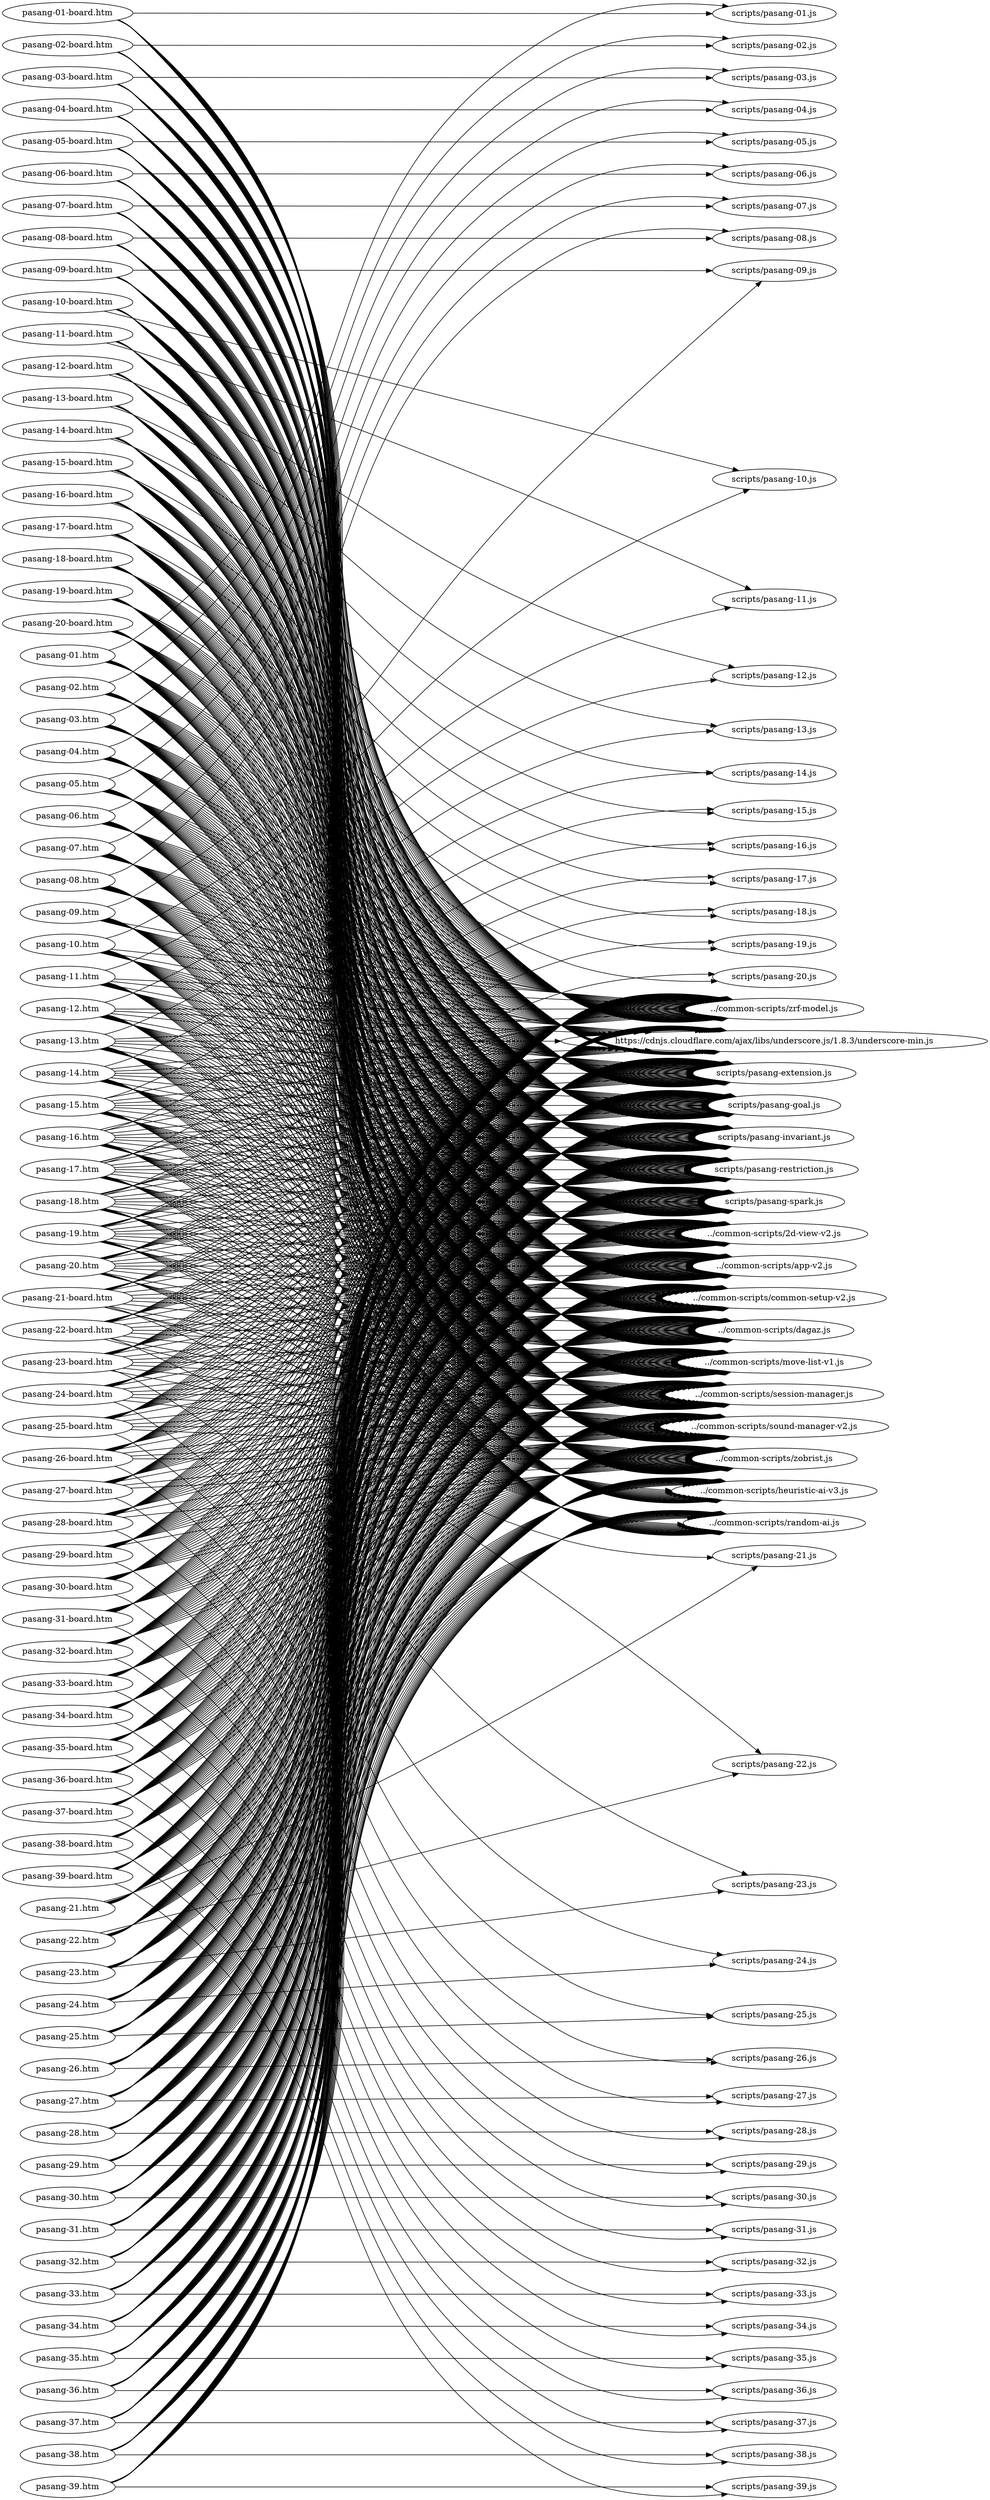 digraph "graph" {
graph[ ranksep=10, rankdir = LR ];
  "pasang-01-board.htm" -> "../common-scripts/2d-view-v2.js";
  "pasang-01-board.htm" -> "../common-scripts/app-v2.js";
  "pasang-01-board.htm" -> "../common-scripts/common-setup-v2.js";
  "pasang-01-board.htm" -> "../common-scripts/dagaz.js";
  "pasang-01-board.htm" -> "../common-scripts/move-list-v1.js";
  "pasang-01-board.htm" -> "../common-scripts/session-manager.js";
  "pasang-01-board.htm" -> "../common-scripts/sound-manager-v2.js";
  "pasang-01-board.htm" -> "../common-scripts/zobrist.js";
  "pasang-01-board.htm" -> "../common-scripts/zrf-model.js";
  "pasang-01-board.htm" -> "https://cdnjs.cloudflare.com/ajax/libs/underscore.js/1.8.3/underscore-min.js";
  "pasang-01-board.htm" -> "scripts/pasang-01.js";
  "pasang-01-board.htm" -> "scripts/pasang-extension.js";
  "pasang-01-board.htm" -> "scripts/pasang-goal.js";
  "pasang-01-board.htm" -> "scripts/pasang-invariant.js";
  "pasang-01-board.htm" -> "scripts/pasang-restriction.js";
  "pasang-01-board.htm" -> "scripts/pasang-spark.js";
  "pasang-01.htm" -> "../common-scripts/2d-view-v2.js";
  "pasang-01.htm" -> "../common-scripts/app-v2.js";
  "pasang-01.htm" -> "../common-scripts/common-setup-v2.js";
  "pasang-01.htm" -> "../common-scripts/dagaz.js";
  "pasang-01.htm" -> "../common-scripts/heuristic-ai-v3.js";
  "pasang-01.htm" -> "../common-scripts/move-list-v1.js";
  "pasang-01.htm" -> "../common-scripts/random-ai.js";
  "pasang-01.htm" -> "../common-scripts/session-manager.js";
  "pasang-01.htm" -> "../common-scripts/sound-manager-v2.js";
  "pasang-01.htm" -> "../common-scripts/zobrist.js";
  "pasang-01.htm" -> "../common-scripts/zrf-model.js";
  "pasang-01.htm" -> "https://cdnjs.cloudflare.com/ajax/libs/underscore.js/1.8.3/underscore-min.js";
  "pasang-01.htm" -> "scripts/pasang-01.js";
  "pasang-01.htm" -> "scripts/pasang-extension.js";
  "pasang-01.htm" -> "scripts/pasang-goal.js";
  "pasang-01.htm" -> "scripts/pasang-invariant.js";
  "pasang-01.htm" -> "scripts/pasang-restriction.js";
  "pasang-01.htm" -> "scripts/pasang-spark.js";
  "pasang-02-board.htm" -> "../common-scripts/2d-view-v2.js";
  "pasang-02-board.htm" -> "../common-scripts/app-v2.js";
  "pasang-02-board.htm" -> "../common-scripts/common-setup-v2.js";
  "pasang-02-board.htm" -> "../common-scripts/dagaz.js";
  "pasang-02-board.htm" -> "../common-scripts/move-list-v1.js";
  "pasang-02-board.htm" -> "../common-scripts/session-manager.js";
  "pasang-02-board.htm" -> "../common-scripts/sound-manager-v2.js";
  "pasang-02-board.htm" -> "../common-scripts/zobrist.js";
  "pasang-02-board.htm" -> "../common-scripts/zrf-model.js";
  "pasang-02-board.htm" -> "https://cdnjs.cloudflare.com/ajax/libs/underscore.js/1.8.3/underscore-min.js";
  "pasang-02-board.htm" -> "scripts/pasang-02.js";
  "pasang-02-board.htm" -> "scripts/pasang-extension.js";
  "pasang-02-board.htm" -> "scripts/pasang-goal.js";
  "pasang-02-board.htm" -> "scripts/pasang-invariant.js";
  "pasang-02-board.htm" -> "scripts/pasang-restriction.js";
  "pasang-02-board.htm" -> "scripts/pasang-spark.js";
  "pasang-02.htm" -> "../common-scripts/2d-view-v2.js";
  "pasang-02.htm" -> "../common-scripts/app-v2.js";
  "pasang-02.htm" -> "../common-scripts/common-setup-v2.js";
  "pasang-02.htm" -> "../common-scripts/dagaz.js";
  "pasang-02.htm" -> "../common-scripts/heuristic-ai-v3.js";
  "pasang-02.htm" -> "../common-scripts/move-list-v1.js";
  "pasang-02.htm" -> "../common-scripts/random-ai.js";
  "pasang-02.htm" -> "../common-scripts/session-manager.js";
  "pasang-02.htm" -> "../common-scripts/sound-manager-v2.js";
  "pasang-02.htm" -> "../common-scripts/zobrist.js";
  "pasang-02.htm" -> "../common-scripts/zrf-model.js";
  "pasang-02.htm" -> "https://cdnjs.cloudflare.com/ajax/libs/underscore.js/1.8.3/underscore-min.js";
  "pasang-02.htm" -> "scripts/pasang-02.js";
  "pasang-02.htm" -> "scripts/pasang-extension.js";
  "pasang-02.htm" -> "scripts/pasang-goal.js";
  "pasang-02.htm" -> "scripts/pasang-invariant.js";
  "pasang-02.htm" -> "scripts/pasang-restriction.js";
  "pasang-02.htm" -> "scripts/pasang-spark.js";
  "pasang-03-board.htm" -> "../common-scripts/2d-view-v2.js";
  "pasang-03-board.htm" -> "../common-scripts/app-v2.js";
  "pasang-03-board.htm" -> "../common-scripts/common-setup-v2.js";
  "pasang-03-board.htm" -> "../common-scripts/dagaz.js";
  "pasang-03-board.htm" -> "../common-scripts/move-list-v1.js";
  "pasang-03-board.htm" -> "../common-scripts/session-manager.js";
  "pasang-03-board.htm" -> "../common-scripts/sound-manager-v2.js";
  "pasang-03-board.htm" -> "../common-scripts/zobrist.js";
  "pasang-03-board.htm" -> "../common-scripts/zrf-model.js";
  "pasang-03-board.htm" -> "https://cdnjs.cloudflare.com/ajax/libs/underscore.js/1.8.3/underscore-min.js";
  "pasang-03-board.htm" -> "scripts/pasang-03.js";
  "pasang-03-board.htm" -> "scripts/pasang-extension.js";
  "pasang-03-board.htm" -> "scripts/pasang-goal.js";
  "pasang-03-board.htm" -> "scripts/pasang-invariant.js";
  "pasang-03-board.htm" -> "scripts/pasang-restriction.js";
  "pasang-03-board.htm" -> "scripts/pasang-spark.js";
  "pasang-03.htm" -> "../common-scripts/2d-view-v2.js";
  "pasang-03.htm" -> "../common-scripts/app-v2.js";
  "pasang-03.htm" -> "../common-scripts/common-setup-v2.js";
  "pasang-03.htm" -> "../common-scripts/dagaz.js";
  "pasang-03.htm" -> "../common-scripts/heuristic-ai-v3.js";
  "pasang-03.htm" -> "../common-scripts/move-list-v1.js";
  "pasang-03.htm" -> "../common-scripts/random-ai.js";
  "pasang-03.htm" -> "../common-scripts/session-manager.js";
  "pasang-03.htm" -> "../common-scripts/sound-manager-v2.js";
  "pasang-03.htm" -> "../common-scripts/zobrist.js";
  "pasang-03.htm" -> "../common-scripts/zrf-model.js";
  "pasang-03.htm" -> "https://cdnjs.cloudflare.com/ajax/libs/underscore.js/1.8.3/underscore-min.js";
  "pasang-03.htm" -> "scripts/pasang-03.js";
  "pasang-03.htm" -> "scripts/pasang-extension.js";
  "pasang-03.htm" -> "scripts/pasang-goal.js";
  "pasang-03.htm" -> "scripts/pasang-invariant.js";
  "pasang-03.htm" -> "scripts/pasang-restriction.js";
  "pasang-03.htm" -> "scripts/pasang-spark.js";
  "pasang-04-board.htm" -> "../common-scripts/2d-view-v2.js";
  "pasang-04-board.htm" -> "../common-scripts/app-v2.js";
  "pasang-04-board.htm" -> "../common-scripts/common-setup-v2.js";
  "pasang-04-board.htm" -> "../common-scripts/dagaz.js";
  "pasang-04-board.htm" -> "../common-scripts/move-list-v1.js";
  "pasang-04-board.htm" -> "../common-scripts/session-manager.js";
  "pasang-04-board.htm" -> "../common-scripts/sound-manager-v2.js";
  "pasang-04-board.htm" -> "../common-scripts/zobrist.js";
  "pasang-04-board.htm" -> "../common-scripts/zrf-model.js";
  "pasang-04-board.htm" -> "https://cdnjs.cloudflare.com/ajax/libs/underscore.js/1.8.3/underscore-min.js";
  "pasang-04-board.htm" -> "scripts/pasang-04.js";
  "pasang-04-board.htm" -> "scripts/pasang-extension.js";
  "pasang-04-board.htm" -> "scripts/pasang-goal.js";
  "pasang-04-board.htm" -> "scripts/pasang-invariant.js";
  "pasang-04-board.htm" -> "scripts/pasang-restriction.js";
  "pasang-04-board.htm" -> "scripts/pasang-spark.js";
  "pasang-04.htm" -> "../common-scripts/2d-view-v2.js";
  "pasang-04.htm" -> "../common-scripts/app-v2.js";
  "pasang-04.htm" -> "../common-scripts/common-setup-v2.js";
  "pasang-04.htm" -> "../common-scripts/dagaz.js";
  "pasang-04.htm" -> "../common-scripts/heuristic-ai-v3.js";
  "pasang-04.htm" -> "../common-scripts/move-list-v1.js";
  "pasang-04.htm" -> "../common-scripts/random-ai.js";
  "pasang-04.htm" -> "../common-scripts/session-manager.js";
  "pasang-04.htm" -> "../common-scripts/sound-manager-v2.js";
  "pasang-04.htm" -> "../common-scripts/zobrist.js";
  "pasang-04.htm" -> "../common-scripts/zrf-model.js";
  "pasang-04.htm" -> "https://cdnjs.cloudflare.com/ajax/libs/underscore.js/1.8.3/underscore-min.js";
  "pasang-04.htm" -> "scripts/pasang-04.js";
  "pasang-04.htm" -> "scripts/pasang-extension.js";
  "pasang-04.htm" -> "scripts/pasang-goal.js";
  "pasang-04.htm" -> "scripts/pasang-invariant.js";
  "pasang-04.htm" -> "scripts/pasang-restriction.js";
  "pasang-04.htm" -> "scripts/pasang-spark.js";
  "pasang-05-board.htm" -> "../common-scripts/2d-view-v2.js";
  "pasang-05-board.htm" -> "../common-scripts/app-v2.js";
  "pasang-05-board.htm" -> "../common-scripts/common-setup-v2.js";
  "pasang-05-board.htm" -> "../common-scripts/dagaz.js";
  "pasang-05-board.htm" -> "../common-scripts/move-list-v1.js";
  "pasang-05-board.htm" -> "../common-scripts/session-manager.js";
  "pasang-05-board.htm" -> "../common-scripts/sound-manager-v2.js";
  "pasang-05-board.htm" -> "../common-scripts/zobrist.js";
  "pasang-05-board.htm" -> "../common-scripts/zrf-model.js";
  "pasang-05-board.htm" -> "https://cdnjs.cloudflare.com/ajax/libs/underscore.js/1.8.3/underscore-min.js";
  "pasang-05-board.htm" -> "scripts/pasang-05.js";
  "pasang-05-board.htm" -> "scripts/pasang-extension.js";
  "pasang-05-board.htm" -> "scripts/pasang-goal.js";
  "pasang-05-board.htm" -> "scripts/pasang-invariant.js";
  "pasang-05-board.htm" -> "scripts/pasang-restriction.js";
  "pasang-05-board.htm" -> "scripts/pasang-spark.js";
  "pasang-05.htm" -> "../common-scripts/2d-view-v2.js";
  "pasang-05.htm" -> "../common-scripts/app-v2.js";
  "pasang-05.htm" -> "../common-scripts/common-setup-v2.js";
  "pasang-05.htm" -> "../common-scripts/dagaz.js";
  "pasang-05.htm" -> "../common-scripts/heuristic-ai-v3.js";
  "pasang-05.htm" -> "../common-scripts/move-list-v1.js";
  "pasang-05.htm" -> "../common-scripts/random-ai.js";
  "pasang-05.htm" -> "../common-scripts/session-manager.js";
  "pasang-05.htm" -> "../common-scripts/sound-manager-v2.js";
  "pasang-05.htm" -> "../common-scripts/zobrist.js";
  "pasang-05.htm" -> "../common-scripts/zrf-model.js";
  "pasang-05.htm" -> "https://cdnjs.cloudflare.com/ajax/libs/underscore.js/1.8.3/underscore-min.js";
  "pasang-05.htm" -> "scripts/pasang-05.js";
  "pasang-05.htm" -> "scripts/pasang-extension.js";
  "pasang-05.htm" -> "scripts/pasang-goal.js";
  "pasang-05.htm" -> "scripts/pasang-invariant.js";
  "pasang-05.htm" -> "scripts/pasang-restriction.js";
  "pasang-05.htm" -> "scripts/pasang-spark.js";
  "pasang-06-board.htm" -> "../common-scripts/2d-view-v2.js";
  "pasang-06-board.htm" -> "../common-scripts/app-v2.js";
  "pasang-06-board.htm" -> "../common-scripts/common-setup-v2.js";
  "pasang-06-board.htm" -> "../common-scripts/dagaz.js";
  "pasang-06-board.htm" -> "../common-scripts/move-list-v1.js";
  "pasang-06-board.htm" -> "../common-scripts/session-manager.js";
  "pasang-06-board.htm" -> "../common-scripts/sound-manager-v2.js";
  "pasang-06-board.htm" -> "../common-scripts/zobrist.js";
  "pasang-06-board.htm" -> "../common-scripts/zrf-model.js";
  "pasang-06-board.htm" -> "https://cdnjs.cloudflare.com/ajax/libs/underscore.js/1.8.3/underscore-min.js";
  "pasang-06-board.htm" -> "scripts/pasang-06.js";
  "pasang-06-board.htm" -> "scripts/pasang-extension.js";
  "pasang-06-board.htm" -> "scripts/pasang-goal.js";
  "pasang-06-board.htm" -> "scripts/pasang-invariant.js";
  "pasang-06-board.htm" -> "scripts/pasang-restriction.js";
  "pasang-06-board.htm" -> "scripts/pasang-spark.js";
  "pasang-06.htm" -> "../common-scripts/2d-view-v2.js";
  "pasang-06.htm" -> "../common-scripts/app-v2.js";
  "pasang-06.htm" -> "../common-scripts/common-setup-v2.js";
  "pasang-06.htm" -> "../common-scripts/dagaz.js";
  "pasang-06.htm" -> "../common-scripts/heuristic-ai-v3.js";
  "pasang-06.htm" -> "../common-scripts/move-list-v1.js";
  "pasang-06.htm" -> "../common-scripts/random-ai.js";
  "pasang-06.htm" -> "../common-scripts/session-manager.js";
  "pasang-06.htm" -> "../common-scripts/sound-manager-v2.js";
  "pasang-06.htm" -> "../common-scripts/zobrist.js";
  "pasang-06.htm" -> "../common-scripts/zrf-model.js";
  "pasang-06.htm" -> "https://cdnjs.cloudflare.com/ajax/libs/underscore.js/1.8.3/underscore-min.js";
  "pasang-06.htm" -> "scripts/pasang-06.js";
  "pasang-06.htm" -> "scripts/pasang-extension.js";
  "pasang-06.htm" -> "scripts/pasang-goal.js";
  "pasang-06.htm" -> "scripts/pasang-invariant.js";
  "pasang-06.htm" -> "scripts/pasang-restriction.js";
  "pasang-06.htm" -> "scripts/pasang-spark.js";
  "pasang-07-board.htm" -> "../common-scripts/2d-view-v2.js";
  "pasang-07-board.htm" -> "../common-scripts/app-v2.js";
  "pasang-07-board.htm" -> "../common-scripts/common-setup-v2.js";
  "pasang-07-board.htm" -> "../common-scripts/dagaz.js";
  "pasang-07-board.htm" -> "../common-scripts/move-list-v1.js";
  "pasang-07-board.htm" -> "../common-scripts/session-manager.js";
  "pasang-07-board.htm" -> "../common-scripts/sound-manager-v2.js";
  "pasang-07-board.htm" -> "../common-scripts/zobrist.js";
  "pasang-07-board.htm" -> "../common-scripts/zrf-model.js";
  "pasang-07-board.htm" -> "https://cdnjs.cloudflare.com/ajax/libs/underscore.js/1.8.3/underscore-min.js";
  "pasang-07-board.htm" -> "scripts/pasang-07.js";
  "pasang-07-board.htm" -> "scripts/pasang-extension.js";
  "pasang-07-board.htm" -> "scripts/pasang-goal.js";
  "pasang-07-board.htm" -> "scripts/pasang-invariant.js";
  "pasang-07-board.htm" -> "scripts/pasang-restriction.js";
  "pasang-07-board.htm" -> "scripts/pasang-spark.js";
  "pasang-07.htm" -> "../common-scripts/2d-view-v2.js";
  "pasang-07.htm" -> "../common-scripts/app-v2.js";
  "pasang-07.htm" -> "../common-scripts/common-setup-v2.js";
  "pasang-07.htm" -> "../common-scripts/dagaz.js";
  "pasang-07.htm" -> "../common-scripts/heuristic-ai-v3.js";
  "pasang-07.htm" -> "../common-scripts/move-list-v1.js";
  "pasang-07.htm" -> "../common-scripts/random-ai.js";
  "pasang-07.htm" -> "../common-scripts/session-manager.js";
  "pasang-07.htm" -> "../common-scripts/sound-manager-v2.js";
  "pasang-07.htm" -> "../common-scripts/zobrist.js";
  "pasang-07.htm" -> "../common-scripts/zrf-model.js";
  "pasang-07.htm" -> "https://cdnjs.cloudflare.com/ajax/libs/underscore.js/1.8.3/underscore-min.js";
  "pasang-07.htm" -> "scripts/pasang-07.js";
  "pasang-07.htm" -> "scripts/pasang-extension.js";
  "pasang-07.htm" -> "scripts/pasang-goal.js";
  "pasang-07.htm" -> "scripts/pasang-invariant.js";
  "pasang-07.htm" -> "scripts/pasang-restriction.js";
  "pasang-07.htm" -> "scripts/pasang-spark.js";
  "pasang-08-board.htm" -> "../common-scripts/2d-view-v2.js";
  "pasang-08-board.htm" -> "../common-scripts/app-v2.js";
  "pasang-08-board.htm" -> "../common-scripts/common-setup-v2.js";
  "pasang-08-board.htm" -> "../common-scripts/dagaz.js";
  "pasang-08-board.htm" -> "../common-scripts/move-list-v1.js";
  "pasang-08-board.htm" -> "../common-scripts/session-manager.js";
  "pasang-08-board.htm" -> "../common-scripts/sound-manager-v2.js";
  "pasang-08-board.htm" -> "../common-scripts/zobrist.js";
  "pasang-08-board.htm" -> "../common-scripts/zrf-model.js";
  "pasang-08-board.htm" -> "https://cdnjs.cloudflare.com/ajax/libs/underscore.js/1.8.3/underscore-min.js";
  "pasang-08-board.htm" -> "scripts/pasang-08.js";
  "pasang-08-board.htm" -> "scripts/pasang-extension.js";
  "pasang-08-board.htm" -> "scripts/pasang-goal.js";
  "pasang-08-board.htm" -> "scripts/pasang-invariant.js";
  "pasang-08-board.htm" -> "scripts/pasang-restriction.js";
  "pasang-08-board.htm" -> "scripts/pasang-spark.js";
  "pasang-08.htm" -> "../common-scripts/2d-view-v2.js";
  "pasang-08.htm" -> "../common-scripts/app-v2.js";
  "pasang-08.htm" -> "../common-scripts/common-setup-v2.js";
  "pasang-08.htm" -> "../common-scripts/dagaz.js";
  "pasang-08.htm" -> "../common-scripts/heuristic-ai-v3.js";
  "pasang-08.htm" -> "../common-scripts/move-list-v1.js";
  "pasang-08.htm" -> "../common-scripts/random-ai.js";
  "pasang-08.htm" -> "../common-scripts/session-manager.js";
  "pasang-08.htm" -> "../common-scripts/sound-manager-v2.js";
  "pasang-08.htm" -> "../common-scripts/zobrist.js";
  "pasang-08.htm" -> "../common-scripts/zrf-model.js";
  "pasang-08.htm" -> "https://cdnjs.cloudflare.com/ajax/libs/underscore.js/1.8.3/underscore-min.js";
  "pasang-08.htm" -> "scripts/pasang-08.js";
  "pasang-08.htm" -> "scripts/pasang-extension.js";
  "pasang-08.htm" -> "scripts/pasang-goal.js";
  "pasang-08.htm" -> "scripts/pasang-invariant.js";
  "pasang-08.htm" -> "scripts/pasang-restriction.js";
  "pasang-08.htm" -> "scripts/pasang-spark.js";
  "pasang-09-board.htm" -> "../common-scripts/2d-view-v2.js";
  "pasang-09-board.htm" -> "../common-scripts/app-v2.js";
  "pasang-09-board.htm" -> "../common-scripts/common-setup-v2.js";
  "pasang-09-board.htm" -> "../common-scripts/dagaz.js";
  "pasang-09-board.htm" -> "../common-scripts/move-list-v1.js";
  "pasang-09-board.htm" -> "../common-scripts/session-manager.js";
  "pasang-09-board.htm" -> "../common-scripts/sound-manager-v2.js";
  "pasang-09-board.htm" -> "../common-scripts/zobrist.js";
  "pasang-09-board.htm" -> "../common-scripts/zrf-model.js";
  "pasang-09-board.htm" -> "https://cdnjs.cloudflare.com/ajax/libs/underscore.js/1.8.3/underscore-min.js";
  "pasang-09-board.htm" -> "scripts/pasang-09.js";
  "pasang-09-board.htm" -> "scripts/pasang-extension.js";
  "pasang-09-board.htm" -> "scripts/pasang-goal.js";
  "pasang-09-board.htm" -> "scripts/pasang-invariant.js";
  "pasang-09-board.htm" -> "scripts/pasang-restriction.js";
  "pasang-09-board.htm" -> "scripts/pasang-spark.js";
  "pasang-09.htm" -> "../common-scripts/2d-view-v2.js";
  "pasang-09.htm" -> "../common-scripts/app-v2.js";
  "pasang-09.htm" -> "../common-scripts/common-setup-v2.js";
  "pasang-09.htm" -> "../common-scripts/dagaz.js";
  "pasang-09.htm" -> "../common-scripts/heuristic-ai-v3.js";
  "pasang-09.htm" -> "../common-scripts/move-list-v1.js";
  "pasang-09.htm" -> "../common-scripts/random-ai.js";
  "pasang-09.htm" -> "../common-scripts/session-manager.js";
  "pasang-09.htm" -> "../common-scripts/sound-manager-v2.js";
  "pasang-09.htm" -> "../common-scripts/zobrist.js";
  "pasang-09.htm" -> "../common-scripts/zrf-model.js";
  "pasang-09.htm" -> "https://cdnjs.cloudflare.com/ajax/libs/underscore.js/1.8.3/underscore-min.js";
  "pasang-09.htm" -> "scripts/pasang-09.js";
  "pasang-09.htm" -> "scripts/pasang-extension.js";
  "pasang-09.htm" -> "scripts/pasang-goal.js";
  "pasang-09.htm" -> "scripts/pasang-invariant.js";
  "pasang-09.htm" -> "scripts/pasang-restriction.js";
  "pasang-09.htm" -> "scripts/pasang-spark.js";
  "pasang-10-board.htm" -> "../common-scripts/2d-view-v2.js";
  "pasang-10-board.htm" -> "../common-scripts/app-v2.js";
  "pasang-10-board.htm" -> "../common-scripts/common-setup-v2.js";
  "pasang-10-board.htm" -> "../common-scripts/dagaz.js";
  "pasang-10-board.htm" -> "../common-scripts/move-list-v1.js";
  "pasang-10-board.htm" -> "../common-scripts/session-manager.js";
  "pasang-10-board.htm" -> "../common-scripts/sound-manager-v2.js";
  "pasang-10-board.htm" -> "../common-scripts/zobrist.js";
  "pasang-10-board.htm" -> "../common-scripts/zrf-model.js";
  "pasang-10-board.htm" -> "https://cdnjs.cloudflare.com/ajax/libs/underscore.js/1.8.3/underscore-min.js";
  "pasang-10-board.htm" -> "scripts/pasang-10.js";
  "pasang-10-board.htm" -> "scripts/pasang-extension.js";
  "pasang-10-board.htm" -> "scripts/pasang-goal.js";
  "pasang-10-board.htm" -> "scripts/pasang-invariant.js";
  "pasang-10-board.htm" -> "scripts/pasang-restriction.js";
  "pasang-10-board.htm" -> "scripts/pasang-spark.js";
  "pasang-10.htm" -> "../common-scripts/2d-view-v2.js";
  "pasang-10.htm" -> "../common-scripts/app-v2.js";
  "pasang-10.htm" -> "../common-scripts/common-setup-v2.js";
  "pasang-10.htm" -> "../common-scripts/dagaz.js";
  "pasang-10.htm" -> "../common-scripts/heuristic-ai-v3.js";
  "pasang-10.htm" -> "../common-scripts/move-list-v1.js";
  "pasang-10.htm" -> "../common-scripts/random-ai.js";
  "pasang-10.htm" -> "../common-scripts/session-manager.js";
  "pasang-10.htm" -> "../common-scripts/sound-manager-v2.js";
  "pasang-10.htm" -> "../common-scripts/zobrist.js";
  "pasang-10.htm" -> "../common-scripts/zrf-model.js";
  "pasang-10.htm" -> "https://cdnjs.cloudflare.com/ajax/libs/underscore.js/1.8.3/underscore-min.js";
  "pasang-10.htm" -> "scripts/pasang-10.js";
  "pasang-10.htm" -> "scripts/pasang-extension.js";
  "pasang-10.htm" -> "scripts/pasang-goal.js";
  "pasang-10.htm" -> "scripts/pasang-invariant.js";
  "pasang-10.htm" -> "scripts/pasang-restriction.js";
  "pasang-10.htm" -> "scripts/pasang-spark.js";
  "pasang-11-board.htm" -> "../common-scripts/2d-view-v2.js";
  "pasang-11-board.htm" -> "../common-scripts/app-v2.js";
  "pasang-11-board.htm" -> "../common-scripts/common-setup-v2.js";
  "pasang-11-board.htm" -> "../common-scripts/dagaz.js";
  "pasang-11-board.htm" -> "../common-scripts/move-list-v1.js";
  "pasang-11-board.htm" -> "../common-scripts/session-manager.js";
  "pasang-11-board.htm" -> "../common-scripts/sound-manager-v2.js";
  "pasang-11-board.htm" -> "../common-scripts/zobrist.js";
  "pasang-11-board.htm" -> "../common-scripts/zrf-model.js";
  "pasang-11-board.htm" -> "https://cdnjs.cloudflare.com/ajax/libs/underscore.js/1.8.3/underscore-min.js";
  "pasang-11-board.htm" -> "scripts/pasang-11.js";
  "pasang-11-board.htm" -> "scripts/pasang-extension.js";
  "pasang-11-board.htm" -> "scripts/pasang-goal.js";
  "pasang-11-board.htm" -> "scripts/pasang-invariant.js";
  "pasang-11-board.htm" -> "scripts/pasang-restriction.js";
  "pasang-11-board.htm" -> "scripts/pasang-spark.js";
  "pasang-11.htm" -> "../common-scripts/2d-view-v2.js";
  "pasang-11.htm" -> "../common-scripts/app-v2.js";
  "pasang-11.htm" -> "../common-scripts/common-setup-v2.js";
  "pasang-11.htm" -> "../common-scripts/dagaz.js";
  "pasang-11.htm" -> "../common-scripts/heuristic-ai-v3.js";
  "pasang-11.htm" -> "../common-scripts/move-list-v1.js";
  "pasang-11.htm" -> "../common-scripts/random-ai.js";
  "pasang-11.htm" -> "../common-scripts/session-manager.js";
  "pasang-11.htm" -> "../common-scripts/sound-manager-v2.js";
  "pasang-11.htm" -> "../common-scripts/zobrist.js";
  "pasang-11.htm" -> "../common-scripts/zrf-model.js";
  "pasang-11.htm" -> "https://cdnjs.cloudflare.com/ajax/libs/underscore.js/1.8.3/underscore-min.js";
  "pasang-11.htm" -> "scripts/pasang-11.js";
  "pasang-11.htm" -> "scripts/pasang-extension.js";
  "pasang-11.htm" -> "scripts/pasang-goal.js";
  "pasang-11.htm" -> "scripts/pasang-invariant.js";
  "pasang-11.htm" -> "scripts/pasang-restriction.js";
  "pasang-11.htm" -> "scripts/pasang-spark.js";
  "pasang-12-board.htm" -> "../common-scripts/2d-view-v2.js";
  "pasang-12-board.htm" -> "../common-scripts/app-v2.js";
  "pasang-12-board.htm" -> "../common-scripts/common-setup-v2.js";
  "pasang-12-board.htm" -> "../common-scripts/dagaz.js";
  "pasang-12-board.htm" -> "../common-scripts/move-list-v1.js";
  "pasang-12-board.htm" -> "../common-scripts/session-manager.js";
  "pasang-12-board.htm" -> "../common-scripts/sound-manager-v2.js";
  "pasang-12-board.htm" -> "../common-scripts/zobrist.js";
  "pasang-12-board.htm" -> "../common-scripts/zrf-model.js";
  "pasang-12-board.htm" -> "https://cdnjs.cloudflare.com/ajax/libs/underscore.js/1.8.3/underscore-min.js";
  "pasang-12-board.htm" -> "scripts/pasang-12.js";
  "pasang-12-board.htm" -> "scripts/pasang-extension.js";
  "pasang-12-board.htm" -> "scripts/pasang-goal.js";
  "pasang-12-board.htm" -> "scripts/pasang-invariant.js";
  "pasang-12-board.htm" -> "scripts/pasang-restriction.js";
  "pasang-12-board.htm" -> "scripts/pasang-spark.js";
  "pasang-12.htm" -> "../common-scripts/2d-view-v2.js";
  "pasang-12.htm" -> "../common-scripts/app-v2.js";
  "pasang-12.htm" -> "../common-scripts/common-setup-v2.js";
  "pasang-12.htm" -> "../common-scripts/dagaz.js";
  "pasang-12.htm" -> "../common-scripts/heuristic-ai-v3.js";
  "pasang-12.htm" -> "../common-scripts/move-list-v1.js";
  "pasang-12.htm" -> "../common-scripts/random-ai.js";
  "pasang-12.htm" -> "../common-scripts/session-manager.js";
  "pasang-12.htm" -> "../common-scripts/sound-manager-v2.js";
  "pasang-12.htm" -> "../common-scripts/zobrist.js";
  "pasang-12.htm" -> "../common-scripts/zrf-model.js";
  "pasang-12.htm" -> "https://cdnjs.cloudflare.com/ajax/libs/underscore.js/1.8.3/underscore-min.js";
  "pasang-12.htm" -> "scripts/pasang-12.js";
  "pasang-12.htm" -> "scripts/pasang-extension.js";
  "pasang-12.htm" -> "scripts/pasang-goal.js";
  "pasang-12.htm" -> "scripts/pasang-invariant.js";
  "pasang-12.htm" -> "scripts/pasang-restriction.js";
  "pasang-12.htm" -> "scripts/pasang-spark.js";
  "pasang-13-board.htm" -> "../common-scripts/2d-view-v2.js";
  "pasang-13-board.htm" -> "../common-scripts/app-v2.js";
  "pasang-13-board.htm" -> "../common-scripts/common-setup-v2.js";
  "pasang-13-board.htm" -> "../common-scripts/dagaz.js";
  "pasang-13-board.htm" -> "../common-scripts/move-list-v1.js";
  "pasang-13-board.htm" -> "../common-scripts/session-manager.js";
  "pasang-13-board.htm" -> "../common-scripts/sound-manager-v2.js";
  "pasang-13-board.htm" -> "../common-scripts/zobrist.js";
  "pasang-13-board.htm" -> "../common-scripts/zrf-model.js";
  "pasang-13-board.htm" -> "https://cdnjs.cloudflare.com/ajax/libs/underscore.js/1.8.3/underscore-min.js";
  "pasang-13-board.htm" -> "scripts/pasang-13.js";
  "pasang-13-board.htm" -> "scripts/pasang-extension.js";
  "pasang-13-board.htm" -> "scripts/pasang-goal.js";
  "pasang-13-board.htm" -> "scripts/pasang-invariant.js";
  "pasang-13-board.htm" -> "scripts/pasang-restriction.js";
  "pasang-13-board.htm" -> "scripts/pasang-spark.js";
  "pasang-13.htm" -> "../common-scripts/2d-view-v2.js";
  "pasang-13.htm" -> "../common-scripts/app-v2.js";
  "pasang-13.htm" -> "../common-scripts/common-setup-v2.js";
  "pasang-13.htm" -> "../common-scripts/dagaz.js";
  "pasang-13.htm" -> "../common-scripts/heuristic-ai-v3.js";
  "pasang-13.htm" -> "../common-scripts/move-list-v1.js";
  "pasang-13.htm" -> "../common-scripts/random-ai.js";
  "pasang-13.htm" -> "../common-scripts/session-manager.js";
  "pasang-13.htm" -> "../common-scripts/sound-manager-v2.js";
  "pasang-13.htm" -> "../common-scripts/zobrist.js";
  "pasang-13.htm" -> "../common-scripts/zrf-model.js";
  "pasang-13.htm" -> "https://cdnjs.cloudflare.com/ajax/libs/underscore.js/1.8.3/underscore-min.js";
  "pasang-13.htm" -> "scripts/pasang-13.js";
  "pasang-13.htm" -> "scripts/pasang-extension.js";
  "pasang-13.htm" -> "scripts/pasang-goal.js";
  "pasang-13.htm" -> "scripts/pasang-invariant.js";
  "pasang-13.htm" -> "scripts/pasang-restriction.js";
  "pasang-13.htm" -> "scripts/pasang-spark.js";
  "pasang-14-board.htm" -> "../common-scripts/2d-view-v2.js";
  "pasang-14-board.htm" -> "../common-scripts/app-v2.js";
  "pasang-14-board.htm" -> "../common-scripts/common-setup-v2.js";
  "pasang-14-board.htm" -> "../common-scripts/dagaz.js";
  "pasang-14-board.htm" -> "../common-scripts/move-list-v1.js";
  "pasang-14-board.htm" -> "../common-scripts/session-manager.js";
  "pasang-14-board.htm" -> "../common-scripts/sound-manager-v2.js";
  "pasang-14-board.htm" -> "../common-scripts/zobrist.js";
  "pasang-14-board.htm" -> "../common-scripts/zrf-model.js";
  "pasang-14-board.htm" -> "https://cdnjs.cloudflare.com/ajax/libs/underscore.js/1.8.3/underscore-min.js";
  "pasang-14-board.htm" -> "scripts/pasang-14.js";
  "pasang-14-board.htm" -> "scripts/pasang-extension.js";
  "pasang-14-board.htm" -> "scripts/pasang-goal.js";
  "pasang-14-board.htm" -> "scripts/pasang-invariant.js";
  "pasang-14-board.htm" -> "scripts/pasang-restriction.js";
  "pasang-14-board.htm" -> "scripts/pasang-spark.js";
  "pasang-14.htm" -> "../common-scripts/2d-view-v2.js";
  "pasang-14.htm" -> "../common-scripts/app-v2.js";
  "pasang-14.htm" -> "../common-scripts/common-setup-v2.js";
  "pasang-14.htm" -> "../common-scripts/dagaz.js";
  "pasang-14.htm" -> "../common-scripts/heuristic-ai-v3.js";
  "pasang-14.htm" -> "../common-scripts/move-list-v1.js";
  "pasang-14.htm" -> "../common-scripts/random-ai.js";
  "pasang-14.htm" -> "../common-scripts/session-manager.js";
  "pasang-14.htm" -> "../common-scripts/sound-manager-v2.js";
  "pasang-14.htm" -> "../common-scripts/zobrist.js";
  "pasang-14.htm" -> "../common-scripts/zrf-model.js";
  "pasang-14.htm" -> "https://cdnjs.cloudflare.com/ajax/libs/underscore.js/1.8.3/underscore-min.js";
  "pasang-14.htm" -> "scripts/pasang-14.js";
  "pasang-14.htm" -> "scripts/pasang-extension.js";
  "pasang-14.htm" -> "scripts/pasang-goal.js";
  "pasang-14.htm" -> "scripts/pasang-invariant.js";
  "pasang-14.htm" -> "scripts/pasang-restriction.js";
  "pasang-14.htm" -> "scripts/pasang-spark.js";
  "pasang-15-board.htm" -> "../common-scripts/2d-view-v2.js";
  "pasang-15-board.htm" -> "../common-scripts/app-v2.js";
  "pasang-15-board.htm" -> "../common-scripts/common-setup-v2.js";
  "pasang-15-board.htm" -> "../common-scripts/dagaz.js";
  "pasang-15-board.htm" -> "../common-scripts/move-list-v1.js";
  "pasang-15-board.htm" -> "../common-scripts/session-manager.js";
  "pasang-15-board.htm" -> "../common-scripts/sound-manager-v2.js";
  "pasang-15-board.htm" -> "../common-scripts/zobrist.js";
  "pasang-15-board.htm" -> "../common-scripts/zrf-model.js";
  "pasang-15-board.htm" -> "https://cdnjs.cloudflare.com/ajax/libs/underscore.js/1.8.3/underscore-min.js";
  "pasang-15-board.htm" -> "scripts/pasang-15.js";
  "pasang-15-board.htm" -> "scripts/pasang-extension.js";
  "pasang-15-board.htm" -> "scripts/pasang-goal.js";
  "pasang-15-board.htm" -> "scripts/pasang-invariant.js";
  "pasang-15-board.htm" -> "scripts/pasang-restriction.js";
  "pasang-15-board.htm" -> "scripts/pasang-spark.js";
  "pasang-15.htm" -> "../common-scripts/2d-view-v2.js";
  "pasang-15.htm" -> "../common-scripts/app-v2.js";
  "pasang-15.htm" -> "../common-scripts/common-setup-v2.js";
  "pasang-15.htm" -> "../common-scripts/dagaz.js";
  "pasang-15.htm" -> "../common-scripts/heuristic-ai-v3.js";
  "pasang-15.htm" -> "../common-scripts/move-list-v1.js";
  "pasang-15.htm" -> "../common-scripts/random-ai.js";
  "pasang-15.htm" -> "../common-scripts/session-manager.js";
  "pasang-15.htm" -> "../common-scripts/sound-manager-v2.js";
  "pasang-15.htm" -> "../common-scripts/zobrist.js";
  "pasang-15.htm" -> "../common-scripts/zrf-model.js";
  "pasang-15.htm" -> "https://cdnjs.cloudflare.com/ajax/libs/underscore.js/1.8.3/underscore-min.js";
  "pasang-15.htm" -> "scripts/pasang-15.js";
  "pasang-15.htm" -> "scripts/pasang-extension.js";
  "pasang-15.htm" -> "scripts/pasang-goal.js";
  "pasang-15.htm" -> "scripts/pasang-invariant.js";
  "pasang-15.htm" -> "scripts/pasang-restriction.js";
  "pasang-15.htm" -> "scripts/pasang-spark.js";
  "pasang-16-board.htm" -> "../common-scripts/2d-view-v2.js";
  "pasang-16-board.htm" -> "../common-scripts/app-v2.js";
  "pasang-16-board.htm" -> "../common-scripts/common-setup-v2.js";
  "pasang-16-board.htm" -> "../common-scripts/dagaz.js";
  "pasang-16-board.htm" -> "../common-scripts/move-list-v1.js";
  "pasang-16-board.htm" -> "../common-scripts/session-manager.js";
  "pasang-16-board.htm" -> "../common-scripts/sound-manager-v2.js";
  "pasang-16-board.htm" -> "../common-scripts/zobrist.js";
  "pasang-16-board.htm" -> "../common-scripts/zrf-model.js";
  "pasang-16-board.htm" -> "https://cdnjs.cloudflare.com/ajax/libs/underscore.js/1.8.3/underscore-min.js";
  "pasang-16-board.htm" -> "scripts/pasang-16.js";
  "pasang-16-board.htm" -> "scripts/pasang-extension.js";
  "pasang-16-board.htm" -> "scripts/pasang-goal.js";
  "pasang-16-board.htm" -> "scripts/pasang-invariant.js";
  "pasang-16-board.htm" -> "scripts/pasang-restriction.js";
  "pasang-16-board.htm" -> "scripts/pasang-spark.js";
  "pasang-16.htm" -> "../common-scripts/2d-view-v2.js";
  "pasang-16.htm" -> "../common-scripts/app-v2.js";
  "pasang-16.htm" -> "../common-scripts/common-setup-v2.js";
  "pasang-16.htm" -> "../common-scripts/dagaz.js";
  "pasang-16.htm" -> "../common-scripts/heuristic-ai-v3.js";
  "pasang-16.htm" -> "../common-scripts/move-list-v1.js";
  "pasang-16.htm" -> "../common-scripts/random-ai.js";
  "pasang-16.htm" -> "../common-scripts/session-manager.js";
  "pasang-16.htm" -> "../common-scripts/sound-manager-v2.js";
  "pasang-16.htm" -> "../common-scripts/zobrist.js";
  "pasang-16.htm" -> "../common-scripts/zrf-model.js";
  "pasang-16.htm" -> "https://cdnjs.cloudflare.com/ajax/libs/underscore.js/1.8.3/underscore-min.js";
  "pasang-16.htm" -> "scripts/pasang-16.js";
  "pasang-16.htm" -> "scripts/pasang-extension.js";
  "pasang-16.htm" -> "scripts/pasang-goal.js";
  "pasang-16.htm" -> "scripts/pasang-invariant.js";
  "pasang-16.htm" -> "scripts/pasang-restriction.js";
  "pasang-16.htm" -> "scripts/pasang-spark.js";
  "pasang-17-board.htm" -> "../common-scripts/2d-view-v2.js";
  "pasang-17-board.htm" -> "../common-scripts/app-v2.js";
  "pasang-17-board.htm" -> "../common-scripts/common-setup-v2.js";
  "pasang-17-board.htm" -> "../common-scripts/dagaz.js";
  "pasang-17-board.htm" -> "../common-scripts/move-list-v1.js";
  "pasang-17-board.htm" -> "../common-scripts/session-manager.js";
  "pasang-17-board.htm" -> "../common-scripts/sound-manager-v2.js";
  "pasang-17-board.htm" -> "../common-scripts/zobrist.js";
  "pasang-17-board.htm" -> "../common-scripts/zrf-model.js";
  "pasang-17-board.htm" -> "https://cdnjs.cloudflare.com/ajax/libs/underscore.js/1.8.3/underscore-min.js";
  "pasang-17-board.htm" -> "scripts/pasang-17.js";
  "pasang-17-board.htm" -> "scripts/pasang-extension.js";
  "pasang-17-board.htm" -> "scripts/pasang-goal.js";
  "pasang-17-board.htm" -> "scripts/pasang-invariant.js";
  "pasang-17-board.htm" -> "scripts/pasang-restriction.js";
  "pasang-17-board.htm" -> "scripts/pasang-spark.js";
  "pasang-17.htm" -> "../common-scripts/2d-view-v2.js";
  "pasang-17.htm" -> "../common-scripts/app-v2.js";
  "pasang-17.htm" -> "../common-scripts/common-setup-v2.js";
  "pasang-17.htm" -> "../common-scripts/dagaz.js";
  "pasang-17.htm" -> "../common-scripts/heuristic-ai-v3.js";
  "pasang-17.htm" -> "../common-scripts/move-list-v1.js";
  "pasang-17.htm" -> "../common-scripts/random-ai.js";
  "pasang-17.htm" -> "../common-scripts/session-manager.js";
  "pasang-17.htm" -> "../common-scripts/sound-manager-v2.js";
  "pasang-17.htm" -> "../common-scripts/zobrist.js";
  "pasang-17.htm" -> "../common-scripts/zrf-model.js";
  "pasang-17.htm" -> "https://cdnjs.cloudflare.com/ajax/libs/underscore.js/1.8.3/underscore-min.js";
  "pasang-17.htm" -> "scripts/pasang-17.js";
  "pasang-17.htm" -> "scripts/pasang-extension.js";
  "pasang-17.htm" -> "scripts/pasang-goal.js";
  "pasang-17.htm" -> "scripts/pasang-invariant.js";
  "pasang-17.htm" -> "scripts/pasang-restriction.js";
  "pasang-17.htm" -> "scripts/pasang-spark.js";
  "pasang-18-board.htm" -> "../common-scripts/2d-view-v2.js";
  "pasang-18-board.htm" -> "../common-scripts/app-v2.js";
  "pasang-18-board.htm" -> "../common-scripts/common-setup-v2.js";
  "pasang-18-board.htm" -> "../common-scripts/dagaz.js";
  "pasang-18-board.htm" -> "../common-scripts/move-list-v1.js";
  "pasang-18-board.htm" -> "../common-scripts/session-manager.js";
  "pasang-18-board.htm" -> "../common-scripts/sound-manager-v2.js";
  "pasang-18-board.htm" -> "../common-scripts/zobrist.js";
  "pasang-18-board.htm" -> "../common-scripts/zrf-model.js";
  "pasang-18-board.htm" -> "https://cdnjs.cloudflare.com/ajax/libs/underscore.js/1.8.3/underscore-min.js";
  "pasang-18-board.htm" -> "scripts/pasang-18.js";
  "pasang-18-board.htm" -> "scripts/pasang-extension.js";
  "pasang-18-board.htm" -> "scripts/pasang-goal.js";
  "pasang-18-board.htm" -> "scripts/pasang-invariant.js";
  "pasang-18-board.htm" -> "scripts/pasang-restriction.js";
  "pasang-18-board.htm" -> "scripts/pasang-spark.js";
  "pasang-18.htm" -> "../common-scripts/2d-view-v2.js";
  "pasang-18.htm" -> "../common-scripts/app-v2.js";
  "pasang-18.htm" -> "../common-scripts/common-setup-v2.js";
  "pasang-18.htm" -> "../common-scripts/dagaz.js";
  "pasang-18.htm" -> "../common-scripts/heuristic-ai-v3.js";
  "pasang-18.htm" -> "../common-scripts/move-list-v1.js";
  "pasang-18.htm" -> "../common-scripts/random-ai.js";
  "pasang-18.htm" -> "../common-scripts/session-manager.js";
  "pasang-18.htm" -> "../common-scripts/sound-manager-v2.js";
  "pasang-18.htm" -> "../common-scripts/zobrist.js";
  "pasang-18.htm" -> "../common-scripts/zrf-model.js";
  "pasang-18.htm" -> "https://cdnjs.cloudflare.com/ajax/libs/underscore.js/1.8.3/underscore-min.js";
  "pasang-18.htm" -> "scripts/pasang-18.js";
  "pasang-18.htm" -> "scripts/pasang-extension.js";
  "pasang-18.htm" -> "scripts/pasang-goal.js";
  "pasang-18.htm" -> "scripts/pasang-invariant.js";
  "pasang-18.htm" -> "scripts/pasang-restriction.js";
  "pasang-18.htm" -> "scripts/pasang-spark.js";
  "pasang-19-board.htm" -> "../common-scripts/2d-view-v2.js";
  "pasang-19-board.htm" -> "../common-scripts/app-v2.js";
  "pasang-19-board.htm" -> "../common-scripts/common-setup-v2.js";
  "pasang-19-board.htm" -> "../common-scripts/dagaz.js";
  "pasang-19-board.htm" -> "../common-scripts/move-list-v1.js";
  "pasang-19-board.htm" -> "../common-scripts/session-manager.js";
  "pasang-19-board.htm" -> "../common-scripts/sound-manager-v2.js";
  "pasang-19-board.htm" -> "../common-scripts/zobrist.js";
  "pasang-19-board.htm" -> "../common-scripts/zrf-model.js";
  "pasang-19-board.htm" -> "https://cdnjs.cloudflare.com/ajax/libs/underscore.js/1.8.3/underscore-min.js";
  "pasang-19-board.htm" -> "scripts/pasang-19.js";
  "pasang-19-board.htm" -> "scripts/pasang-extension.js";
  "pasang-19-board.htm" -> "scripts/pasang-goal.js";
  "pasang-19-board.htm" -> "scripts/pasang-invariant.js";
  "pasang-19-board.htm" -> "scripts/pasang-restriction.js";
  "pasang-19-board.htm" -> "scripts/pasang-spark.js";
  "pasang-19.htm" -> "../common-scripts/2d-view-v2.js";
  "pasang-19.htm" -> "../common-scripts/app-v2.js";
  "pasang-19.htm" -> "../common-scripts/common-setup-v2.js";
  "pasang-19.htm" -> "../common-scripts/dagaz.js";
  "pasang-19.htm" -> "../common-scripts/heuristic-ai-v3.js";
  "pasang-19.htm" -> "../common-scripts/move-list-v1.js";
  "pasang-19.htm" -> "../common-scripts/random-ai.js";
  "pasang-19.htm" -> "../common-scripts/session-manager.js";
  "pasang-19.htm" -> "../common-scripts/sound-manager-v2.js";
  "pasang-19.htm" -> "../common-scripts/zobrist.js";
  "pasang-19.htm" -> "../common-scripts/zrf-model.js";
  "pasang-19.htm" -> "https://cdnjs.cloudflare.com/ajax/libs/underscore.js/1.8.3/underscore-min.js";
  "pasang-19.htm" -> "scripts/pasang-19.js";
  "pasang-19.htm" -> "scripts/pasang-extension.js";
  "pasang-19.htm" -> "scripts/pasang-goal.js";
  "pasang-19.htm" -> "scripts/pasang-invariant.js";
  "pasang-19.htm" -> "scripts/pasang-restriction.js";
  "pasang-19.htm" -> "scripts/pasang-spark.js";
  "pasang-20-board.htm" -> "../common-scripts/2d-view-v2.js";
  "pasang-20-board.htm" -> "../common-scripts/app-v2.js";
  "pasang-20-board.htm" -> "../common-scripts/common-setup-v2.js";
  "pasang-20-board.htm" -> "../common-scripts/dagaz.js";
  "pasang-20-board.htm" -> "../common-scripts/move-list-v1.js";
  "pasang-20-board.htm" -> "../common-scripts/session-manager.js";
  "pasang-20-board.htm" -> "../common-scripts/sound-manager-v2.js";
  "pasang-20-board.htm" -> "../common-scripts/zobrist.js";
  "pasang-20-board.htm" -> "../common-scripts/zrf-model.js";
  "pasang-20-board.htm" -> "https://cdnjs.cloudflare.com/ajax/libs/underscore.js/1.8.3/underscore-min.js";
  "pasang-20-board.htm" -> "scripts/pasang-20.js";
  "pasang-20-board.htm" -> "scripts/pasang-extension.js";
  "pasang-20-board.htm" -> "scripts/pasang-goal.js";
  "pasang-20-board.htm" -> "scripts/pasang-invariant.js";
  "pasang-20-board.htm" -> "scripts/pasang-restriction.js";
  "pasang-20-board.htm" -> "scripts/pasang-spark.js";
  "pasang-20.htm" -> "../common-scripts/2d-view-v2.js";
  "pasang-20.htm" -> "../common-scripts/app-v2.js";
  "pasang-20.htm" -> "../common-scripts/common-setup-v2.js";
  "pasang-20.htm" -> "../common-scripts/dagaz.js";
  "pasang-20.htm" -> "../common-scripts/heuristic-ai-v3.js";
  "pasang-20.htm" -> "../common-scripts/move-list-v1.js";
  "pasang-20.htm" -> "../common-scripts/random-ai.js";
  "pasang-20.htm" -> "../common-scripts/session-manager.js";
  "pasang-20.htm" -> "../common-scripts/sound-manager-v2.js";
  "pasang-20.htm" -> "../common-scripts/zobrist.js";
  "pasang-20.htm" -> "../common-scripts/zrf-model.js";
  "pasang-20.htm" -> "https://cdnjs.cloudflare.com/ajax/libs/underscore.js/1.8.3/underscore-min.js";
  "pasang-20.htm" -> "scripts/pasang-20.js";
  "pasang-20.htm" -> "scripts/pasang-extension.js";
  "pasang-20.htm" -> "scripts/pasang-goal.js";
  "pasang-20.htm" -> "scripts/pasang-invariant.js";
  "pasang-20.htm" -> "scripts/pasang-restriction.js";
  "pasang-20.htm" -> "scripts/pasang-spark.js";
  "pasang-21-board.htm" -> "../common-scripts/2d-view-v2.js";
  "pasang-21-board.htm" -> "../common-scripts/app-v2.js";
  "pasang-21-board.htm" -> "../common-scripts/common-setup-v2.js";
  "pasang-21-board.htm" -> "../common-scripts/dagaz.js";
  "pasang-21-board.htm" -> "../common-scripts/move-list-v1.js";
  "pasang-21-board.htm" -> "../common-scripts/session-manager.js";
  "pasang-21-board.htm" -> "../common-scripts/sound-manager-v2.js";
  "pasang-21-board.htm" -> "../common-scripts/zobrist.js";
  "pasang-21-board.htm" -> "../common-scripts/zrf-model.js";
  "pasang-21-board.htm" -> "https://cdnjs.cloudflare.com/ajax/libs/underscore.js/1.8.3/underscore-min.js";
  "pasang-21-board.htm" -> "scripts/pasang-21.js";
  "pasang-21-board.htm" -> "scripts/pasang-extension.js";
  "pasang-21-board.htm" -> "scripts/pasang-goal.js";
  "pasang-21-board.htm" -> "scripts/pasang-invariant.js";
  "pasang-21-board.htm" -> "scripts/pasang-restriction.js";
  "pasang-21-board.htm" -> "scripts/pasang-spark.js";
  "pasang-21.htm" -> "../common-scripts/2d-view-v2.js";
  "pasang-21.htm" -> "../common-scripts/app-v2.js";
  "pasang-21.htm" -> "../common-scripts/common-setup-v2.js";
  "pasang-21.htm" -> "../common-scripts/dagaz.js";
  "pasang-21.htm" -> "../common-scripts/heuristic-ai-v3.js";
  "pasang-21.htm" -> "../common-scripts/move-list-v1.js";
  "pasang-21.htm" -> "../common-scripts/random-ai.js";
  "pasang-21.htm" -> "../common-scripts/session-manager.js";
  "pasang-21.htm" -> "../common-scripts/sound-manager-v2.js";
  "pasang-21.htm" -> "../common-scripts/zobrist.js";
  "pasang-21.htm" -> "../common-scripts/zrf-model.js";
  "pasang-21.htm" -> "https://cdnjs.cloudflare.com/ajax/libs/underscore.js/1.8.3/underscore-min.js";
  "pasang-21.htm" -> "scripts/pasang-21.js";
  "pasang-21.htm" -> "scripts/pasang-extension.js";
  "pasang-21.htm" -> "scripts/pasang-goal.js";
  "pasang-21.htm" -> "scripts/pasang-invariant.js";
  "pasang-21.htm" -> "scripts/pasang-restriction.js";
  "pasang-21.htm" -> "scripts/pasang-spark.js";
  "pasang-22-board.htm" -> "../common-scripts/2d-view-v2.js";
  "pasang-22-board.htm" -> "../common-scripts/app-v2.js";
  "pasang-22-board.htm" -> "../common-scripts/common-setup-v2.js";
  "pasang-22-board.htm" -> "../common-scripts/dagaz.js";
  "pasang-22-board.htm" -> "../common-scripts/move-list-v1.js";
  "pasang-22-board.htm" -> "../common-scripts/session-manager.js";
  "pasang-22-board.htm" -> "../common-scripts/sound-manager-v2.js";
  "pasang-22-board.htm" -> "../common-scripts/zobrist.js";
  "pasang-22-board.htm" -> "../common-scripts/zrf-model.js";
  "pasang-22-board.htm" -> "https://cdnjs.cloudflare.com/ajax/libs/underscore.js/1.8.3/underscore-min.js";
  "pasang-22-board.htm" -> "scripts/pasang-22.js";
  "pasang-22-board.htm" -> "scripts/pasang-extension.js";
  "pasang-22-board.htm" -> "scripts/pasang-goal.js";
  "pasang-22-board.htm" -> "scripts/pasang-invariant.js";
  "pasang-22-board.htm" -> "scripts/pasang-restriction.js";
  "pasang-22-board.htm" -> "scripts/pasang-spark.js";
  "pasang-22.htm" -> "../common-scripts/2d-view-v2.js";
  "pasang-22.htm" -> "../common-scripts/app-v2.js";
  "pasang-22.htm" -> "../common-scripts/common-setup-v2.js";
  "pasang-22.htm" -> "../common-scripts/dagaz.js";
  "pasang-22.htm" -> "../common-scripts/heuristic-ai-v3.js";
  "pasang-22.htm" -> "../common-scripts/move-list-v1.js";
  "pasang-22.htm" -> "../common-scripts/random-ai.js";
  "pasang-22.htm" -> "../common-scripts/session-manager.js";
  "pasang-22.htm" -> "../common-scripts/sound-manager-v2.js";
  "pasang-22.htm" -> "../common-scripts/zobrist.js";
  "pasang-22.htm" -> "../common-scripts/zrf-model.js";
  "pasang-22.htm" -> "https://cdnjs.cloudflare.com/ajax/libs/underscore.js/1.8.3/underscore-min.js";
  "pasang-22.htm" -> "scripts/pasang-22.js";
  "pasang-22.htm" -> "scripts/pasang-extension.js";
  "pasang-22.htm" -> "scripts/pasang-goal.js";
  "pasang-22.htm" -> "scripts/pasang-invariant.js";
  "pasang-22.htm" -> "scripts/pasang-restriction.js";
  "pasang-22.htm" -> "scripts/pasang-spark.js";
  "pasang-23-board.htm" -> "../common-scripts/2d-view-v2.js";
  "pasang-23-board.htm" -> "../common-scripts/app-v2.js";
  "pasang-23-board.htm" -> "../common-scripts/common-setup-v2.js";
  "pasang-23-board.htm" -> "../common-scripts/dagaz.js";
  "pasang-23-board.htm" -> "../common-scripts/move-list-v1.js";
  "pasang-23-board.htm" -> "../common-scripts/session-manager.js";
  "pasang-23-board.htm" -> "../common-scripts/sound-manager-v2.js";
  "pasang-23-board.htm" -> "../common-scripts/zobrist.js";
  "pasang-23-board.htm" -> "../common-scripts/zrf-model.js";
  "pasang-23-board.htm" -> "https://cdnjs.cloudflare.com/ajax/libs/underscore.js/1.8.3/underscore-min.js";
  "pasang-23-board.htm" -> "scripts/pasang-23.js";
  "pasang-23-board.htm" -> "scripts/pasang-extension.js";
  "pasang-23-board.htm" -> "scripts/pasang-goal.js";
  "pasang-23-board.htm" -> "scripts/pasang-invariant.js";
  "pasang-23-board.htm" -> "scripts/pasang-restriction.js";
  "pasang-23-board.htm" -> "scripts/pasang-spark.js";
  "pasang-23.htm" -> "../common-scripts/2d-view-v2.js";
  "pasang-23.htm" -> "../common-scripts/app-v2.js";
  "pasang-23.htm" -> "../common-scripts/common-setup-v2.js";
  "pasang-23.htm" -> "../common-scripts/dagaz.js";
  "pasang-23.htm" -> "../common-scripts/heuristic-ai-v3.js";
  "pasang-23.htm" -> "../common-scripts/move-list-v1.js";
  "pasang-23.htm" -> "../common-scripts/random-ai.js";
  "pasang-23.htm" -> "../common-scripts/session-manager.js";
  "pasang-23.htm" -> "../common-scripts/sound-manager-v2.js";
  "pasang-23.htm" -> "../common-scripts/zobrist.js";
  "pasang-23.htm" -> "../common-scripts/zrf-model.js";
  "pasang-23.htm" -> "https://cdnjs.cloudflare.com/ajax/libs/underscore.js/1.8.3/underscore-min.js";
  "pasang-23.htm" -> "scripts/pasang-23.js";
  "pasang-23.htm" -> "scripts/pasang-extension.js";
  "pasang-23.htm" -> "scripts/pasang-goal.js";
  "pasang-23.htm" -> "scripts/pasang-invariant.js";
  "pasang-23.htm" -> "scripts/pasang-restriction.js";
  "pasang-23.htm" -> "scripts/pasang-spark.js";
  "pasang-24-board.htm" -> "../common-scripts/2d-view-v2.js";
  "pasang-24-board.htm" -> "../common-scripts/app-v2.js";
  "pasang-24-board.htm" -> "../common-scripts/common-setup-v2.js";
  "pasang-24-board.htm" -> "../common-scripts/dagaz.js";
  "pasang-24-board.htm" -> "../common-scripts/move-list-v1.js";
  "pasang-24-board.htm" -> "../common-scripts/session-manager.js";
  "pasang-24-board.htm" -> "../common-scripts/sound-manager-v2.js";
  "pasang-24-board.htm" -> "../common-scripts/zobrist.js";
  "pasang-24-board.htm" -> "../common-scripts/zrf-model.js";
  "pasang-24-board.htm" -> "https://cdnjs.cloudflare.com/ajax/libs/underscore.js/1.8.3/underscore-min.js";
  "pasang-24-board.htm" -> "scripts/pasang-24.js";
  "pasang-24-board.htm" -> "scripts/pasang-extension.js";
  "pasang-24-board.htm" -> "scripts/pasang-goal.js";
  "pasang-24-board.htm" -> "scripts/pasang-invariant.js";
  "pasang-24-board.htm" -> "scripts/pasang-restriction.js";
  "pasang-24-board.htm" -> "scripts/pasang-spark.js";
  "pasang-24.htm" -> "../common-scripts/2d-view-v2.js";
  "pasang-24.htm" -> "../common-scripts/app-v2.js";
  "pasang-24.htm" -> "../common-scripts/common-setup-v2.js";
  "pasang-24.htm" -> "../common-scripts/dagaz.js";
  "pasang-24.htm" -> "../common-scripts/heuristic-ai-v3.js";
  "pasang-24.htm" -> "../common-scripts/move-list-v1.js";
  "pasang-24.htm" -> "../common-scripts/random-ai.js";
  "pasang-24.htm" -> "../common-scripts/session-manager.js";
  "pasang-24.htm" -> "../common-scripts/sound-manager-v2.js";
  "pasang-24.htm" -> "../common-scripts/zobrist.js";
  "pasang-24.htm" -> "../common-scripts/zrf-model.js";
  "pasang-24.htm" -> "https://cdnjs.cloudflare.com/ajax/libs/underscore.js/1.8.3/underscore-min.js";
  "pasang-24.htm" -> "scripts/pasang-24.js";
  "pasang-24.htm" -> "scripts/pasang-extension.js";
  "pasang-24.htm" -> "scripts/pasang-goal.js";
  "pasang-24.htm" -> "scripts/pasang-invariant.js";
  "pasang-24.htm" -> "scripts/pasang-restriction.js";
  "pasang-24.htm" -> "scripts/pasang-spark.js";
  "pasang-25-board.htm" -> "../common-scripts/2d-view-v2.js";
  "pasang-25-board.htm" -> "../common-scripts/app-v2.js";
  "pasang-25-board.htm" -> "../common-scripts/common-setup-v2.js";
  "pasang-25-board.htm" -> "../common-scripts/dagaz.js";
  "pasang-25-board.htm" -> "../common-scripts/move-list-v1.js";
  "pasang-25-board.htm" -> "../common-scripts/session-manager.js";
  "pasang-25-board.htm" -> "../common-scripts/sound-manager-v2.js";
  "pasang-25-board.htm" -> "../common-scripts/zobrist.js";
  "pasang-25-board.htm" -> "../common-scripts/zrf-model.js";
  "pasang-25-board.htm" -> "https://cdnjs.cloudflare.com/ajax/libs/underscore.js/1.8.3/underscore-min.js";
  "pasang-25-board.htm" -> "scripts/pasang-25.js";
  "pasang-25-board.htm" -> "scripts/pasang-extension.js";
  "pasang-25-board.htm" -> "scripts/pasang-goal.js";
  "pasang-25-board.htm" -> "scripts/pasang-invariant.js";
  "pasang-25-board.htm" -> "scripts/pasang-restriction.js";
  "pasang-25-board.htm" -> "scripts/pasang-spark.js";
  "pasang-25.htm" -> "../common-scripts/2d-view-v2.js";
  "pasang-25.htm" -> "../common-scripts/app-v2.js";
  "pasang-25.htm" -> "../common-scripts/common-setup-v2.js";
  "pasang-25.htm" -> "../common-scripts/dagaz.js";
  "pasang-25.htm" -> "../common-scripts/heuristic-ai-v3.js";
  "pasang-25.htm" -> "../common-scripts/move-list-v1.js";
  "pasang-25.htm" -> "../common-scripts/random-ai.js";
  "pasang-25.htm" -> "../common-scripts/session-manager.js";
  "pasang-25.htm" -> "../common-scripts/sound-manager-v2.js";
  "pasang-25.htm" -> "../common-scripts/zobrist.js";
  "pasang-25.htm" -> "../common-scripts/zrf-model.js";
  "pasang-25.htm" -> "https://cdnjs.cloudflare.com/ajax/libs/underscore.js/1.8.3/underscore-min.js";
  "pasang-25.htm" -> "scripts/pasang-25.js";
  "pasang-25.htm" -> "scripts/pasang-extension.js";
  "pasang-25.htm" -> "scripts/pasang-goal.js";
  "pasang-25.htm" -> "scripts/pasang-invariant.js";
  "pasang-25.htm" -> "scripts/pasang-restriction.js";
  "pasang-25.htm" -> "scripts/pasang-spark.js";
  "pasang-26-board.htm" -> "../common-scripts/2d-view-v2.js";
  "pasang-26-board.htm" -> "../common-scripts/app-v2.js";
  "pasang-26-board.htm" -> "../common-scripts/common-setup-v2.js";
  "pasang-26-board.htm" -> "../common-scripts/dagaz.js";
  "pasang-26-board.htm" -> "../common-scripts/move-list-v1.js";
  "pasang-26-board.htm" -> "../common-scripts/session-manager.js";
  "pasang-26-board.htm" -> "../common-scripts/sound-manager-v2.js";
  "pasang-26-board.htm" -> "../common-scripts/zobrist.js";
  "pasang-26-board.htm" -> "../common-scripts/zrf-model.js";
  "pasang-26-board.htm" -> "https://cdnjs.cloudflare.com/ajax/libs/underscore.js/1.8.3/underscore-min.js";
  "pasang-26-board.htm" -> "scripts/pasang-26.js";
  "pasang-26-board.htm" -> "scripts/pasang-extension.js";
  "pasang-26-board.htm" -> "scripts/pasang-goal.js";
  "pasang-26-board.htm" -> "scripts/pasang-invariant.js";
  "pasang-26-board.htm" -> "scripts/pasang-restriction.js";
  "pasang-26-board.htm" -> "scripts/pasang-spark.js";
  "pasang-26.htm" -> "../common-scripts/2d-view-v2.js";
  "pasang-26.htm" -> "../common-scripts/app-v2.js";
  "pasang-26.htm" -> "../common-scripts/common-setup-v2.js";
  "pasang-26.htm" -> "../common-scripts/dagaz.js";
  "pasang-26.htm" -> "../common-scripts/heuristic-ai-v3.js";
  "pasang-26.htm" -> "../common-scripts/move-list-v1.js";
  "pasang-26.htm" -> "../common-scripts/random-ai.js";
  "pasang-26.htm" -> "../common-scripts/session-manager.js";
  "pasang-26.htm" -> "../common-scripts/sound-manager-v2.js";
  "pasang-26.htm" -> "../common-scripts/zobrist.js";
  "pasang-26.htm" -> "../common-scripts/zrf-model.js";
  "pasang-26.htm" -> "https://cdnjs.cloudflare.com/ajax/libs/underscore.js/1.8.3/underscore-min.js";
  "pasang-26.htm" -> "scripts/pasang-26.js";
  "pasang-26.htm" -> "scripts/pasang-extension.js";
  "pasang-26.htm" -> "scripts/pasang-goal.js";
  "pasang-26.htm" -> "scripts/pasang-invariant.js";
  "pasang-26.htm" -> "scripts/pasang-restriction.js";
  "pasang-26.htm" -> "scripts/pasang-spark.js";
  "pasang-27-board.htm" -> "../common-scripts/2d-view-v2.js";
  "pasang-27-board.htm" -> "../common-scripts/app-v2.js";
  "pasang-27-board.htm" -> "../common-scripts/common-setup-v2.js";
  "pasang-27-board.htm" -> "../common-scripts/dagaz.js";
  "pasang-27-board.htm" -> "../common-scripts/move-list-v1.js";
  "pasang-27-board.htm" -> "../common-scripts/session-manager.js";
  "pasang-27-board.htm" -> "../common-scripts/sound-manager-v2.js";
  "pasang-27-board.htm" -> "../common-scripts/zobrist.js";
  "pasang-27-board.htm" -> "../common-scripts/zrf-model.js";
  "pasang-27-board.htm" -> "https://cdnjs.cloudflare.com/ajax/libs/underscore.js/1.8.3/underscore-min.js";
  "pasang-27-board.htm" -> "scripts/pasang-27.js";
  "pasang-27-board.htm" -> "scripts/pasang-extension.js";
  "pasang-27-board.htm" -> "scripts/pasang-goal.js";
  "pasang-27-board.htm" -> "scripts/pasang-invariant.js";
  "pasang-27-board.htm" -> "scripts/pasang-restriction.js";
  "pasang-27-board.htm" -> "scripts/pasang-spark.js";
  "pasang-27.htm" -> "../common-scripts/2d-view-v2.js";
  "pasang-27.htm" -> "../common-scripts/app-v2.js";
  "pasang-27.htm" -> "../common-scripts/common-setup-v2.js";
  "pasang-27.htm" -> "../common-scripts/dagaz.js";
  "pasang-27.htm" -> "../common-scripts/heuristic-ai-v3.js";
  "pasang-27.htm" -> "../common-scripts/move-list-v1.js";
  "pasang-27.htm" -> "../common-scripts/random-ai.js";
  "pasang-27.htm" -> "../common-scripts/session-manager.js";
  "pasang-27.htm" -> "../common-scripts/sound-manager-v2.js";
  "pasang-27.htm" -> "../common-scripts/zobrist.js";
  "pasang-27.htm" -> "../common-scripts/zrf-model.js";
  "pasang-27.htm" -> "https://cdnjs.cloudflare.com/ajax/libs/underscore.js/1.8.3/underscore-min.js";
  "pasang-27.htm" -> "scripts/pasang-27.js";
  "pasang-27.htm" -> "scripts/pasang-extension.js";
  "pasang-27.htm" -> "scripts/pasang-goal.js";
  "pasang-27.htm" -> "scripts/pasang-invariant.js";
  "pasang-27.htm" -> "scripts/pasang-restriction.js";
  "pasang-27.htm" -> "scripts/pasang-spark.js";
  "pasang-28-board.htm" -> "../common-scripts/2d-view-v2.js";
  "pasang-28-board.htm" -> "../common-scripts/app-v2.js";
  "pasang-28-board.htm" -> "../common-scripts/common-setup-v2.js";
  "pasang-28-board.htm" -> "../common-scripts/dagaz.js";
  "pasang-28-board.htm" -> "../common-scripts/move-list-v1.js";
  "pasang-28-board.htm" -> "../common-scripts/session-manager.js";
  "pasang-28-board.htm" -> "../common-scripts/sound-manager-v2.js";
  "pasang-28-board.htm" -> "../common-scripts/zobrist.js";
  "pasang-28-board.htm" -> "../common-scripts/zrf-model.js";
  "pasang-28-board.htm" -> "https://cdnjs.cloudflare.com/ajax/libs/underscore.js/1.8.3/underscore-min.js";
  "pasang-28-board.htm" -> "scripts/pasang-28.js";
  "pasang-28-board.htm" -> "scripts/pasang-extension.js";
  "pasang-28-board.htm" -> "scripts/pasang-goal.js";
  "pasang-28-board.htm" -> "scripts/pasang-invariant.js";
  "pasang-28-board.htm" -> "scripts/pasang-restriction.js";
  "pasang-28-board.htm" -> "scripts/pasang-spark.js";
  "pasang-28.htm" -> "../common-scripts/2d-view-v2.js";
  "pasang-28.htm" -> "../common-scripts/app-v2.js";
  "pasang-28.htm" -> "../common-scripts/common-setup-v2.js";
  "pasang-28.htm" -> "../common-scripts/dagaz.js";
  "pasang-28.htm" -> "../common-scripts/heuristic-ai-v3.js";
  "pasang-28.htm" -> "../common-scripts/move-list-v1.js";
  "pasang-28.htm" -> "../common-scripts/random-ai.js";
  "pasang-28.htm" -> "../common-scripts/session-manager.js";
  "pasang-28.htm" -> "../common-scripts/sound-manager-v2.js";
  "pasang-28.htm" -> "../common-scripts/zobrist.js";
  "pasang-28.htm" -> "../common-scripts/zrf-model.js";
  "pasang-28.htm" -> "https://cdnjs.cloudflare.com/ajax/libs/underscore.js/1.8.3/underscore-min.js";
  "pasang-28.htm" -> "scripts/pasang-28.js";
  "pasang-28.htm" -> "scripts/pasang-extension.js";
  "pasang-28.htm" -> "scripts/pasang-goal.js";
  "pasang-28.htm" -> "scripts/pasang-invariant.js";
  "pasang-28.htm" -> "scripts/pasang-restriction.js";
  "pasang-28.htm" -> "scripts/pasang-spark.js";
  "pasang-29-board.htm" -> "../common-scripts/2d-view-v2.js";
  "pasang-29-board.htm" -> "../common-scripts/app-v2.js";
  "pasang-29-board.htm" -> "../common-scripts/common-setup-v2.js";
  "pasang-29-board.htm" -> "../common-scripts/dagaz.js";
  "pasang-29-board.htm" -> "../common-scripts/move-list-v1.js";
  "pasang-29-board.htm" -> "../common-scripts/session-manager.js";
  "pasang-29-board.htm" -> "../common-scripts/sound-manager-v2.js";
  "pasang-29-board.htm" -> "../common-scripts/zobrist.js";
  "pasang-29-board.htm" -> "../common-scripts/zrf-model.js";
  "pasang-29-board.htm" -> "https://cdnjs.cloudflare.com/ajax/libs/underscore.js/1.8.3/underscore-min.js";
  "pasang-29-board.htm" -> "scripts/pasang-29.js";
  "pasang-29-board.htm" -> "scripts/pasang-extension.js";
  "pasang-29-board.htm" -> "scripts/pasang-goal.js";
  "pasang-29-board.htm" -> "scripts/pasang-invariant.js";
  "pasang-29-board.htm" -> "scripts/pasang-restriction.js";
  "pasang-29-board.htm" -> "scripts/pasang-spark.js";
  "pasang-29.htm" -> "../common-scripts/2d-view-v2.js";
  "pasang-29.htm" -> "../common-scripts/app-v2.js";
  "pasang-29.htm" -> "../common-scripts/common-setup-v2.js";
  "pasang-29.htm" -> "../common-scripts/dagaz.js";
  "pasang-29.htm" -> "../common-scripts/heuristic-ai-v3.js";
  "pasang-29.htm" -> "../common-scripts/move-list-v1.js";
  "pasang-29.htm" -> "../common-scripts/random-ai.js";
  "pasang-29.htm" -> "../common-scripts/session-manager.js";
  "pasang-29.htm" -> "../common-scripts/sound-manager-v2.js";
  "pasang-29.htm" -> "../common-scripts/zobrist.js";
  "pasang-29.htm" -> "../common-scripts/zrf-model.js";
  "pasang-29.htm" -> "https://cdnjs.cloudflare.com/ajax/libs/underscore.js/1.8.3/underscore-min.js";
  "pasang-29.htm" -> "scripts/pasang-29.js";
  "pasang-29.htm" -> "scripts/pasang-extension.js";
  "pasang-29.htm" -> "scripts/pasang-goal.js";
  "pasang-29.htm" -> "scripts/pasang-invariant.js";
  "pasang-29.htm" -> "scripts/pasang-restriction.js";
  "pasang-29.htm" -> "scripts/pasang-spark.js";
  "pasang-30-board.htm" -> "../common-scripts/2d-view-v2.js";
  "pasang-30-board.htm" -> "../common-scripts/app-v2.js";
  "pasang-30-board.htm" -> "../common-scripts/common-setup-v2.js";
  "pasang-30-board.htm" -> "../common-scripts/dagaz.js";
  "pasang-30-board.htm" -> "../common-scripts/move-list-v1.js";
  "pasang-30-board.htm" -> "../common-scripts/session-manager.js";
  "pasang-30-board.htm" -> "../common-scripts/sound-manager-v2.js";
  "pasang-30-board.htm" -> "../common-scripts/zobrist.js";
  "pasang-30-board.htm" -> "../common-scripts/zrf-model.js";
  "pasang-30-board.htm" -> "https://cdnjs.cloudflare.com/ajax/libs/underscore.js/1.8.3/underscore-min.js";
  "pasang-30-board.htm" -> "scripts/pasang-30.js";
  "pasang-30-board.htm" -> "scripts/pasang-extension.js";
  "pasang-30-board.htm" -> "scripts/pasang-goal.js";
  "pasang-30-board.htm" -> "scripts/pasang-invariant.js";
  "pasang-30-board.htm" -> "scripts/pasang-restriction.js";
  "pasang-30-board.htm" -> "scripts/pasang-spark.js";
  "pasang-30.htm" -> "../common-scripts/2d-view-v2.js";
  "pasang-30.htm" -> "../common-scripts/app-v2.js";
  "pasang-30.htm" -> "../common-scripts/common-setup-v2.js";
  "pasang-30.htm" -> "../common-scripts/dagaz.js";
  "pasang-30.htm" -> "../common-scripts/heuristic-ai-v3.js";
  "pasang-30.htm" -> "../common-scripts/move-list-v1.js";
  "pasang-30.htm" -> "../common-scripts/random-ai.js";
  "pasang-30.htm" -> "../common-scripts/session-manager.js";
  "pasang-30.htm" -> "../common-scripts/sound-manager-v2.js";
  "pasang-30.htm" -> "../common-scripts/zobrist.js";
  "pasang-30.htm" -> "../common-scripts/zrf-model.js";
  "pasang-30.htm" -> "https://cdnjs.cloudflare.com/ajax/libs/underscore.js/1.8.3/underscore-min.js";
  "pasang-30.htm" -> "scripts/pasang-30.js";
  "pasang-30.htm" -> "scripts/pasang-extension.js";
  "pasang-30.htm" -> "scripts/pasang-goal.js";
  "pasang-30.htm" -> "scripts/pasang-invariant.js";
  "pasang-30.htm" -> "scripts/pasang-restriction.js";
  "pasang-30.htm" -> "scripts/pasang-spark.js";
  "pasang-31-board.htm" -> "../common-scripts/2d-view-v2.js";
  "pasang-31-board.htm" -> "../common-scripts/app-v2.js";
  "pasang-31-board.htm" -> "../common-scripts/common-setup-v2.js";
  "pasang-31-board.htm" -> "../common-scripts/dagaz.js";
  "pasang-31-board.htm" -> "../common-scripts/move-list-v1.js";
  "pasang-31-board.htm" -> "../common-scripts/session-manager.js";
  "pasang-31-board.htm" -> "../common-scripts/sound-manager-v2.js";
  "pasang-31-board.htm" -> "../common-scripts/zobrist.js";
  "pasang-31-board.htm" -> "../common-scripts/zrf-model.js";
  "pasang-31-board.htm" -> "https://cdnjs.cloudflare.com/ajax/libs/underscore.js/1.8.3/underscore-min.js";
  "pasang-31-board.htm" -> "scripts/pasang-31.js";
  "pasang-31-board.htm" -> "scripts/pasang-extension.js";
  "pasang-31-board.htm" -> "scripts/pasang-goal.js";
  "pasang-31-board.htm" -> "scripts/pasang-invariant.js";
  "pasang-31-board.htm" -> "scripts/pasang-restriction.js";
  "pasang-31-board.htm" -> "scripts/pasang-spark.js";
  "pasang-31.htm" -> "../common-scripts/2d-view-v2.js";
  "pasang-31.htm" -> "../common-scripts/app-v2.js";
  "pasang-31.htm" -> "../common-scripts/common-setup-v2.js";
  "pasang-31.htm" -> "../common-scripts/dagaz.js";
  "pasang-31.htm" -> "../common-scripts/heuristic-ai-v3.js";
  "pasang-31.htm" -> "../common-scripts/move-list-v1.js";
  "pasang-31.htm" -> "../common-scripts/random-ai.js";
  "pasang-31.htm" -> "../common-scripts/session-manager.js";
  "pasang-31.htm" -> "../common-scripts/sound-manager-v2.js";
  "pasang-31.htm" -> "../common-scripts/zobrist.js";
  "pasang-31.htm" -> "../common-scripts/zrf-model.js";
  "pasang-31.htm" -> "https://cdnjs.cloudflare.com/ajax/libs/underscore.js/1.8.3/underscore-min.js";
  "pasang-31.htm" -> "scripts/pasang-31.js";
  "pasang-31.htm" -> "scripts/pasang-extension.js";
  "pasang-31.htm" -> "scripts/pasang-goal.js";
  "pasang-31.htm" -> "scripts/pasang-invariant.js";
  "pasang-31.htm" -> "scripts/pasang-restriction.js";
  "pasang-31.htm" -> "scripts/pasang-spark.js";
  "pasang-32-board.htm" -> "../common-scripts/2d-view-v2.js";
  "pasang-32-board.htm" -> "../common-scripts/app-v2.js";
  "pasang-32-board.htm" -> "../common-scripts/common-setup-v2.js";
  "pasang-32-board.htm" -> "../common-scripts/dagaz.js";
  "pasang-32-board.htm" -> "../common-scripts/move-list-v1.js";
  "pasang-32-board.htm" -> "../common-scripts/session-manager.js";
  "pasang-32-board.htm" -> "../common-scripts/sound-manager-v2.js";
  "pasang-32-board.htm" -> "../common-scripts/zobrist.js";
  "pasang-32-board.htm" -> "../common-scripts/zrf-model.js";
  "pasang-32-board.htm" -> "https://cdnjs.cloudflare.com/ajax/libs/underscore.js/1.8.3/underscore-min.js";
  "pasang-32-board.htm" -> "scripts/pasang-32.js";
  "pasang-32-board.htm" -> "scripts/pasang-extension.js";
  "pasang-32-board.htm" -> "scripts/pasang-goal.js";
  "pasang-32-board.htm" -> "scripts/pasang-invariant.js";
  "pasang-32-board.htm" -> "scripts/pasang-restriction.js";
  "pasang-32-board.htm" -> "scripts/pasang-spark.js";
  "pasang-32.htm" -> "../common-scripts/2d-view-v2.js";
  "pasang-32.htm" -> "../common-scripts/app-v2.js";
  "pasang-32.htm" -> "../common-scripts/common-setup-v2.js";
  "pasang-32.htm" -> "../common-scripts/dagaz.js";
  "pasang-32.htm" -> "../common-scripts/heuristic-ai-v3.js";
  "pasang-32.htm" -> "../common-scripts/move-list-v1.js";
  "pasang-32.htm" -> "../common-scripts/random-ai.js";
  "pasang-32.htm" -> "../common-scripts/session-manager.js";
  "pasang-32.htm" -> "../common-scripts/sound-manager-v2.js";
  "pasang-32.htm" -> "../common-scripts/zobrist.js";
  "pasang-32.htm" -> "../common-scripts/zrf-model.js";
  "pasang-32.htm" -> "https://cdnjs.cloudflare.com/ajax/libs/underscore.js/1.8.3/underscore-min.js";
  "pasang-32.htm" -> "scripts/pasang-32.js";
  "pasang-32.htm" -> "scripts/pasang-extension.js";
  "pasang-32.htm" -> "scripts/pasang-goal.js";
  "pasang-32.htm" -> "scripts/pasang-invariant.js";
  "pasang-32.htm" -> "scripts/pasang-restriction.js";
  "pasang-32.htm" -> "scripts/pasang-spark.js";
  "pasang-33-board.htm" -> "../common-scripts/2d-view-v2.js";
  "pasang-33-board.htm" -> "../common-scripts/app-v2.js";
  "pasang-33-board.htm" -> "../common-scripts/common-setup-v2.js";
  "pasang-33-board.htm" -> "../common-scripts/dagaz.js";
  "pasang-33-board.htm" -> "../common-scripts/move-list-v1.js";
  "pasang-33-board.htm" -> "../common-scripts/session-manager.js";
  "pasang-33-board.htm" -> "../common-scripts/sound-manager-v2.js";
  "pasang-33-board.htm" -> "../common-scripts/zobrist.js";
  "pasang-33-board.htm" -> "../common-scripts/zrf-model.js";
  "pasang-33-board.htm" -> "https://cdnjs.cloudflare.com/ajax/libs/underscore.js/1.8.3/underscore-min.js";
  "pasang-33-board.htm" -> "scripts/pasang-33.js";
  "pasang-33-board.htm" -> "scripts/pasang-extension.js";
  "pasang-33-board.htm" -> "scripts/pasang-goal.js";
  "pasang-33-board.htm" -> "scripts/pasang-invariant.js";
  "pasang-33-board.htm" -> "scripts/pasang-restriction.js";
  "pasang-33-board.htm" -> "scripts/pasang-spark.js";
  "pasang-33.htm" -> "../common-scripts/2d-view-v2.js";
  "pasang-33.htm" -> "../common-scripts/app-v2.js";
  "pasang-33.htm" -> "../common-scripts/common-setup-v2.js";
  "pasang-33.htm" -> "../common-scripts/dagaz.js";
  "pasang-33.htm" -> "../common-scripts/heuristic-ai-v3.js";
  "pasang-33.htm" -> "../common-scripts/move-list-v1.js";
  "pasang-33.htm" -> "../common-scripts/random-ai.js";
  "pasang-33.htm" -> "../common-scripts/session-manager.js";
  "pasang-33.htm" -> "../common-scripts/sound-manager-v2.js";
  "pasang-33.htm" -> "../common-scripts/zobrist.js";
  "pasang-33.htm" -> "../common-scripts/zrf-model.js";
  "pasang-33.htm" -> "https://cdnjs.cloudflare.com/ajax/libs/underscore.js/1.8.3/underscore-min.js";
  "pasang-33.htm" -> "scripts/pasang-33.js";
  "pasang-33.htm" -> "scripts/pasang-extension.js";
  "pasang-33.htm" -> "scripts/pasang-goal.js";
  "pasang-33.htm" -> "scripts/pasang-invariant.js";
  "pasang-33.htm" -> "scripts/pasang-restriction.js";
  "pasang-33.htm" -> "scripts/pasang-spark.js";
  "pasang-34-board.htm" -> "../common-scripts/2d-view-v2.js";
  "pasang-34-board.htm" -> "../common-scripts/app-v2.js";
  "pasang-34-board.htm" -> "../common-scripts/common-setup-v2.js";
  "pasang-34-board.htm" -> "../common-scripts/dagaz.js";
  "pasang-34-board.htm" -> "../common-scripts/move-list-v1.js";
  "pasang-34-board.htm" -> "../common-scripts/session-manager.js";
  "pasang-34-board.htm" -> "../common-scripts/sound-manager-v2.js";
  "pasang-34-board.htm" -> "../common-scripts/zobrist.js";
  "pasang-34-board.htm" -> "../common-scripts/zrf-model.js";
  "pasang-34-board.htm" -> "https://cdnjs.cloudflare.com/ajax/libs/underscore.js/1.8.3/underscore-min.js";
  "pasang-34-board.htm" -> "scripts/pasang-34.js";
  "pasang-34-board.htm" -> "scripts/pasang-extension.js";
  "pasang-34-board.htm" -> "scripts/pasang-goal.js";
  "pasang-34-board.htm" -> "scripts/pasang-invariant.js";
  "pasang-34-board.htm" -> "scripts/pasang-restriction.js";
  "pasang-34-board.htm" -> "scripts/pasang-spark.js";
  "pasang-34.htm" -> "../common-scripts/2d-view-v2.js";
  "pasang-34.htm" -> "../common-scripts/app-v2.js";
  "pasang-34.htm" -> "../common-scripts/common-setup-v2.js";
  "pasang-34.htm" -> "../common-scripts/dagaz.js";
  "pasang-34.htm" -> "../common-scripts/heuristic-ai-v3.js";
  "pasang-34.htm" -> "../common-scripts/move-list-v1.js";
  "pasang-34.htm" -> "../common-scripts/random-ai.js";
  "pasang-34.htm" -> "../common-scripts/session-manager.js";
  "pasang-34.htm" -> "../common-scripts/sound-manager-v2.js";
  "pasang-34.htm" -> "../common-scripts/zobrist.js";
  "pasang-34.htm" -> "../common-scripts/zrf-model.js";
  "pasang-34.htm" -> "https://cdnjs.cloudflare.com/ajax/libs/underscore.js/1.8.3/underscore-min.js";
  "pasang-34.htm" -> "scripts/pasang-34.js";
  "pasang-34.htm" -> "scripts/pasang-extension.js";
  "pasang-34.htm" -> "scripts/pasang-goal.js";
  "pasang-34.htm" -> "scripts/pasang-invariant.js";
  "pasang-34.htm" -> "scripts/pasang-restriction.js";
  "pasang-34.htm" -> "scripts/pasang-spark.js";
  "pasang-35-board.htm" -> "../common-scripts/2d-view-v2.js";
  "pasang-35-board.htm" -> "../common-scripts/app-v2.js";
  "pasang-35-board.htm" -> "../common-scripts/common-setup-v2.js";
  "pasang-35-board.htm" -> "../common-scripts/dagaz.js";
  "pasang-35-board.htm" -> "../common-scripts/move-list-v1.js";
  "pasang-35-board.htm" -> "../common-scripts/session-manager.js";
  "pasang-35-board.htm" -> "../common-scripts/sound-manager-v2.js";
  "pasang-35-board.htm" -> "../common-scripts/zobrist.js";
  "pasang-35-board.htm" -> "../common-scripts/zrf-model.js";
  "pasang-35-board.htm" -> "https://cdnjs.cloudflare.com/ajax/libs/underscore.js/1.8.3/underscore-min.js";
  "pasang-35-board.htm" -> "scripts/pasang-35.js";
  "pasang-35-board.htm" -> "scripts/pasang-extension.js";
  "pasang-35-board.htm" -> "scripts/pasang-goal.js";
  "pasang-35-board.htm" -> "scripts/pasang-invariant.js";
  "pasang-35-board.htm" -> "scripts/pasang-restriction.js";
  "pasang-35-board.htm" -> "scripts/pasang-spark.js";
  "pasang-35.htm" -> "../common-scripts/2d-view-v2.js";
  "pasang-35.htm" -> "../common-scripts/app-v2.js";
  "pasang-35.htm" -> "../common-scripts/common-setup-v2.js";
  "pasang-35.htm" -> "../common-scripts/dagaz.js";
  "pasang-35.htm" -> "../common-scripts/heuristic-ai-v3.js";
  "pasang-35.htm" -> "../common-scripts/move-list-v1.js";
  "pasang-35.htm" -> "../common-scripts/random-ai.js";
  "pasang-35.htm" -> "../common-scripts/session-manager.js";
  "pasang-35.htm" -> "../common-scripts/sound-manager-v2.js";
  "pasang-35.htm" -> "../common-scripts/zobrist.js";
  "pasang-35.htm" -> "../common-scripts/zrf-model.js";
  "pasang-35.htm" -> "https://cdnjs.cloudflare.com/ajax/libs/underscore.js/1.8.3/underscore-min.js";
  "pasang-35.htm" -> "scripts/pasang-35.js";
  "pasang-35.htm" -> "scripts/pasang-extension.js";
  "pasang-35.htm" -> "scripts/pasang-goal.js";
  "pasang-35.htm" -> "scripts/pasang-invariant.js";
  "pasang-35.htm" -> "scripts/pasang-restriction.js";
  "pasang-35.htm" -> "scripts/pasang-spark.js";
  "pasang-36-board.htm" -> "../common-scripts/2d-view-v2.js";
  "pasang-36-board.htm" -> "../common-scripts/app-v2.js";
  "pasang-36-board.htm" -> "../common-scripts/common-setup-v2.js";
  "pasang-36-board.htm" -> "../common-scripts/dagaz.js";
  "pasang-36-board.htm" -> "../common-scripts/move-list-v1.js";
  "pasang-36-board.htm" -> "../common-scripts/session-manager.js";
  "pasang-36-board.htm" -> "../common-scripts/sound-manager-v2.js";
  "pasang-36-board.htm" -> "../common-scripts/zobrist.js";
  "pasang-36-board.htm" -> "../common-scripts/zrf-model.js";
  "pasang-36-board.htm" -> "https://cdnjs.cloudflare.com/ajax/libs/underscore.js/1.8.3/underscore-min.js";
  "pasang-36-board.htm" -> "scripts/pasang-36.js";
  "pasang-36-board.htm" -> "scripts/pasang-extension.js";
  "pasang-36-board.htm" -> "scripts/pasang-goal.js";
  "pasang-36-board.htm" -> "scripts/pasang-invariant.js";
  "pasang-36-board.htm" -> "scripts/pasang-restriction.js";
  "pasang-36-board.htm" -> "scripts/pasang-spark.js";
  "pasang-36.htm" -> "../common-scripts/2d-view-v2.js";
  "pasang-36.htm" -> "../common-scripts/app-v2.js";
  "pasang-36.htm" -> "../common-scripts/common-setup-v2.js";
  "pasang-36.htm" -> "../common-scripts/dagaz.js";
  "pasang-36.htm" -> "../common-scripts/heuristic-ai-v3.js";
  "pasang-36.htm" -> "../common-scripts/move-list-v1.js";
  "pasang-36.htm" -> "../common-scripts/random-ai.js";
  "pasang-36.htm" -> "../common-scripts/session-manager.js";
  "pasang-36.htm" -> "../common-scripts/sound-manager-v2.js";
  "pasang-36.htm" -> "../common-scripts/zobrist.js";
  "pasang-36.htm" -> "../common-scripts/zrf-model.js";
  "pasang-36.htm" -> "https://cdnjs.cloudflare.com/ajax/libs/underscore.js/1.8.3/underscore-min.js";
  "pasang-36.htm" -> "scripts/pasang-36.js";
  "pasang-36.htm" -> "scripts/pasang-extension.js";
  "pasang-36.htm" -> "scripts/pasang-goal.js";
  "pasang-36.htm" -> "scripts/pasang-invariant.js";
  "pasang-36.htm" -> "scripts/pasang-restriction.js";
  "pasang-36.htm" -> "scripts/pasang-spark.js";
  "pasang-37-board.htm" -> "../common-scripts/2d-view-v2.js";
  "pasang-37-board.htm" -> "../common-scripts/app-v2.js";
  "pasang-37-board.htm" -> "../common-scripts/common-setup-v2.js";
  "pasang-37-board.htm" -> "../common-scripts/dagaz.js";
  "pasang-37-board.htm" -> "../common-scripts/move-list-v1.js";
  "pasang-37-board.htm" -> "../common-scripts/session-manager.js";
  "pasang-37-board.htm" -> "../common-scripts/sound-manager-v2.js";
  "pasang-37-board.htm" -> "../common-scripts/zobrist.js";
  "pasang-37-board.htm" -> "../common-scripts/zrf-model.js";
  "pasang-37-board.htm" -> "https://cdnjs.cloudflare.com/ajax/libs/underscore.js/1.8.3/underscore-min.js";
  "pasang-37-board.htm" -> "scripts/pasang-37.js";
  "pasang-37-board.htm" -> "scripts/pasang-extension.js";
  "pasang-37-board.htm" -> "scripts/pasang-goal.js";
  "pasang-37-board.htm" -> "scripts/pasang-invariant.js";
  "pasang-37-board.htm" -> "scripts/pasang-restriction.js";
  "pasang-37-board.htm" -> "scripts/pasang-spark.js";
  "pasang-37.htm" -> "../common-scripts/2d-view-v2.js";
  "pasang-37.htm" -> "../common-scripts/app-v2.js";
  "pasang-37.htm" -> "../common-scripts/common-setup-v2.js";
  "pasang-37.htm" -> "../common-scripts/dagaz.js";
  "pasang-37.htm" -> "../common-scripts/heuristic-ai-v3.js";
  "pasang-37.htm" -> "../common-scripts/move-list-v1.js";
  "pasang-37.htm" -> "../common-scripts/random-ai.js";
  "pasang-37.htm" -> "../common-scripts/session-manager.js";
  "pasang-37.htm" -> "../common-scripts/sound-manager-v2.js";
  "pasang-37.htm" -> "../common-scripts/zobrist.js";
  "pasang-37.htm" -> "../common-scripts/zrf-model.js";
  "pasang-37.htm" -> "https://cdnjs.cloudflare.com/ajax/libs/underscore.js/1.8.3/underscore-min.js";
  "pasang-37.htm" -> "scripts/pasang-37.js";
  "pasang-37.htm" -> "scripts/pasang-extension.js";
  "pasang-37.htm" -> "scripts/pasang-goal.js";
  "pasang-37.htm" -> "scripts/pasang-invariant.js";
  "pasang-37.htm" -> "scripts/pasang-restriction.js";
  "pasang-37.htm" -> "scripts/pasang-spark.js";
  "pasang-38-board.htm" -> "../common-scripts/2d-view-v2.js";
  "pasang-38-board.htm" -> "../common-scripts/app-v2.js";
  "pasang-38-board.htm" -> "../common-scripts/common-setup-v2.js";
  "pasang-38-board.htm" -> "../common-scripts/dagaz.js";
  "pasang-38-board.htm" -> "../common-scripts/move-list-v1.js";
  "pasang-38-board.htm" -> "../common-scripts/session-manager.js";
  "pasang-38-board.htm" -> "../common-scripts/sound-manager-v2.js";
  "pasang-38-board.htm" -> "../common-scripts/zobrist.js";
  "pasang-38-board.htm" -> "../common-scripts/zrf-model.js";
  "pasang-38-board.htm" -> "https://cdnjs.cloudflare.com/ajax/libs/underscore.js/1.8.3/underscore-min.js";
  "pasang-38-board.htm" -> "scripts/pasang-38.js";
  "pasang-38-board.htm" -> "scripts/pasang-extension.js";
  "pasang-38-board.htm" -> "scripts/pasang-goal.js";
  "pasang-38-board.htm" -> "scripts/pasang-invariant.js";
  "pasang-38-board.htm" -> "scripts/pasang-restriction.js";
  "pasang-38-board.htm" -> "scripts/pasang-spark.js";
  "pasang-38.htm" -> "../common-scripts/2d-view-v2.js";
  "pasang-38.htm" -> "../common-scripts/app-v2.js";
  "pasang-38.htm" -> "../common-scripts/common-setup-v2.js";
  "pasang-38.htm" -> "../common-scripts/dagaz.js";
  "pasang-38.htm" -> "../common-scripts/heuristic-ai-v3.js";
  "pasang-38.htm" -> "../common-scripts/move-list-v1.js";
  "pasang-38.htm" -> "../common-scripts/random-ai.js";
  "pasang-38.htm" -> "../common-scripts/session-manager.js";
  "pasang-38.htm" -> "../common-scripts/sound-manager-v2.js";
  "pasang-38.htm" -> "../common-scripts/zobrist.js";
  "pasang-38.htm" -> "../common-scripts/zrf-model.js";
  "pasang-38.htm" -> "https://cdnjs.cloudflare.com/ajax/libs/underscore.js/1.8.3/underscore-min.js";
  "pasang-38.htm" -> "scripts/pasang-38.js";
  "pasang-38.htm" -> "scripts/pasang-extension.js";
  "pasang-38.htm" -> "scripts/pasang-goal.js";
  "pasang-38.htm" -> "scripts/pasang-invariant.js";
  "pasang-38.htm" -> "scripts/pasang-restriction.js";
  "pasang-38.htm" -> "scripts/pasang-spark.js";
  "pasang-39-board.htm" -> "../common-scripts/2d-view-v2.js";
  "pasang-39-board.htm" -> "../common-scripts/app-v2.js";
  "pasang-39-board.htm" -> "../common-scripts/common-setup-v2.js";
  "pasang-39-board.htm" -> "../common-scripts/dagaz.js";
  "pasang-39-board.htm" -> "../common-scripts/move-list-v1.js";
  "pasang-39-board.htm" -> "../common-scripts/session-manager.js";
  "pasang-39-board.htm" -> "../common-scripts/sound-manager-v2.js";
  "pasang-39-board.htm" -> "../common-scripts/zobrist.js";
  "pasang-39-board.htm" -> "../common-scripts/zrf-model.js";
  "pasang-39-board.htm" -> "https://cdnjs.cloudflare.com/ajax/libs/underscore.js/1.8.3/underscore-min.js";
  "pasang-39-board.htm" -> "scripts/pasang-39.js";
  "pasang-39-board.htm" -> "scripts/pasang-extension.js";
  "pasang-39-board.htm" -> "scripts/pasang-goal.js";
  "pasang-39-board.htm" -> "scripts/pasang-invariant.js";
  "pasang-39-board.htm" -> "scripts/pasang-restriction.js";
  "pasang-39-board.htm" -> "scripts/pasang-spark.js";
  "pasang-39.htm" -> "../common-scripts/2d-view-v2.js";
  "pasang-39.htm" -> "../common-scripts/app-v2.js";
  "pasang-39.htm" -> "../common-scripts/common-setup-v2.js";
  "pasang-39.htm" -> "../common-scripts/dagaz.js";
  "pasang-39.htm" -> "../common-scripts/heuristic-ai-v3.js";
  "pasang-39.htm" -> "../common-scripts/move-list-v1.js";
  "pasang-39.htm" -> "../common-scripts/random-ai.js";
  "pasang-39.htm" -> "../common-scripts/session-manager.js";
  "pasang-39.htm" -> "../common-scripts/sound-manager-v2.js";
  "pasang-39.htm" -> "../common-scripts/zobrist.js";
  "pasang-39.htm" -> "../common-scripts/zrf-model.js";
  "pasang-39.htm" -> "https://cdnjs.cloudflare.com/ajax/libs/underscore.js/1.8.3/underscore-min.js";
  "pasang-39.htm" -> "scripts/pasang-39.js";
  "pasang-39.htm" -> "scripts/pasang-extension.js";
  "pasang-39.htm" -> "scripts/pasang-goal.js";
  "pasang-39.htm" -> "scripts/pasang-invariant.js";
  "pasang-39.htm" -> "scripts/pasang-restriction.js";
  "pasang-39.htm" -> "scripts/pasang-spark.js";
}
